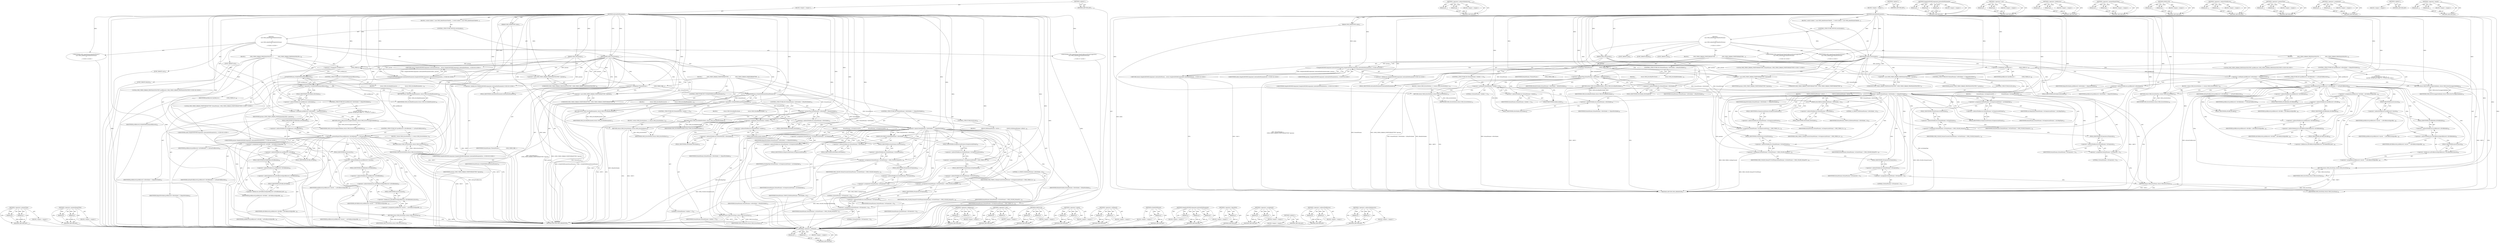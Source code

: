 digraph "&lt;operator&gt;.indirectIndexAccess" {
vulnerable_196 [label=<(METHOD,&lt;operator&gt;.notEquals)>];
vulnerable_197 [label=<(PARAM,p1)>];
vulnerable_198 [label=<(PARAM,p2)>];
vulnerable_199 [label=<(BLOCK,&lt;empty&gt;,&lt;empty&gt;)>];
vulnerable_200 [label=<(METHOD_RETURN,ANY)>];
vulnerable_221 [label=<(METHOD,&lt;operator&gt;.indirectIndexAccess)>];
vulnerable_222 [label=<(PARAM,p1)>];
vulnerable_223 [label=<(PARAM,p2)>];
vulnerable_224 [label=<(BLOCK,&lt;empty&gt;,&lt;empty&gt;)>];
vulnerable_225 [label=<(METHOD_RETURN,ANY)>];
vulnerable_6 [label=<(METHOD,&lt;global&gt;)<SUB>1</SUB>>];
vulnerable_7 [label=<(BLOCK,&lt;empty&gt;,&lt;empty&gt;)<SUB>1</SUB>>];
vulnerable_8 [label=<(METHOD,internalGetParameter)<SUB>1</SUB>>];
vulnerable_9 [label=<(PARAM,OMX_INDEXTYPE index)<SUB>2</SUB>>];
vulnerable_10 [label=<(PARAM,OMX_PTR params)<SUB>2</SUB>>];
vulnerable_11 [label=<(BLOCK,{
 switch (index) {
 case OMX_IndexParamVideoPo...,{
 switch (index) {
 case OMX_IndexParamVideoPo...)<SUB>2</SUB>>];
vulnerable_12 [label=<(CONTROL_STRUCTURE,SWITCH,switch(index))<SUB>3</SUB>>];
vulnerable_13 [label=<(IDENTIFIER,index,switch(index))<SUB>3</SUB>>];
vulnerable_14 [label="<(BLOCK,{
 case OMX_IndexParamVideoPortFormat:
 {

    ...,{
 case OMX_IndexParamVideoPortFormat:
 {

    ...)<SUB>3</SUB>>"];
vulnerable_15 [label=<(JUMP_TARGET,case)<SUB>4</SUB>>];
vulnerable_16 [label="<(IDENTIFIER,OMX_IndexParamVideoPortFormat,{
 case OMX_IndexParamVideoPortFormat:
 {

    ...)<SUB>4</SUB>>"];
vulnerable_17 [label=<(BLOCK,{

             OMX_VIDEO_PARAM_PORTFORMATTYPE ...,{

             OMX_VIDEO_PARAM_PORTFORMATTYPE ...)<SUB>5</SUB>>];
vulnerable_18 [label="<(LOCAL,OMX_VIDEO_PARAM_PORTFORMATTYPE* formatParams: OMX_VIDEO_PARAM_PORTFORMATTYPE*)<SUB>7</SUB>>"];
vulnerable_19 [label=<(&lt;operator&gt;.assignment,*formatParams =
                 (OMX_VIDEO_PAR...)<SUB>7</SUB>>];
vulnerable_20 [label=<(IDENTIFIER,formatParams,*formatParams =
                 (OMX_VIDEO_PAR...)<SUB>7</SUB>>];
vulnerable_21 [label=<(&lt;operator&gt;.cast,(OMX_VIDEO_PARAM_PORTFORMATTYPE *)params)<SUB>8</SUB>>];
vulnerable_22 [label=<(UNKNOWN,OMX_VIDEO_PARAM_PORTFORMATTYPE *,OMX_VIDEO_PARAM_PORTFORMATTYPE *)<SUB>8</SUB>>];
vulnerable_23 [label=<(IDENTIFIER,params,(OMX_VIDEO_PARAM_PORTFORMATTYPE *)params)<SUB>8</SUB>>];
vulnerable_24 [label=<(CONTROL_STRUCTURE,IF,if (formatParams-&gt;nPortIndex &gt; kMaxPortIndex))<SUB>10</SUB>>];
vulnerable_25 [label=<(&lt;operator&gt;.greaterThan,formatParams-&gt;nPortIndex &gt; kMaxPortIndex)<SUB>10</SUB>>];
vulnerable_26 [label=<(&lt;operator&gt;.indirectFieldAccess,formatParams-&gt;nPortIndex)<SUB>10</SUB>>];
vulnerable_27 [label=<(IDENTIFIER,formatParams,formatParams-&gt;nPortIndex &gt; kMaxPortIndex)<SUB>10</SUB>>];
vulnerable_28 [label=<(FIELD_IDENTIFIER,nPortIndex,nPortIndex)<SUB>10</SUB>>];
vulnerable_29 [label=<(IDENTIFIER,kMaxPortIndex,formatParams-&gt;nPortIndex &gt; kMaxPortIndex)<SUB>10</SUB>>];
vulnerable_30 [label=<(BLOCK,{
                 return OMX_ErrorBadPortIndex...,{
                 return OMX_ErrorBadPortIndex...)<SUB>10</SUB>>];
vulnerable_31 [label=<(RETURN,return OMX_ErrorBadPortIndex;,return OMX_ErrorBadPortIndex;)<SUB>11</SUB>>];
vulnerable_32 [label=<(IDENTIFIER,OMX_ErrorBadPortIndex,return OMX_ErrorBadPortIndex;)<SUB>11</SUB>>];
vulnerable_33 [label=<(CONTROL_STRUCTURE,IF,if (formatParams-&gt;nIndex != 0))<SUB>14</SUB>>];
vulnerable_34 [label=<(&lt;operator&gt;.notEquals,formatParams-&gt;nIndex != 0)<SUB>14</SUB>>];
vulnerable_35 [label=<(&lt;operator&gt;.indirectFieldAccess,formatParams-&gt;nIndex)<SUB>14</SUB>>];
vulnerable_36 [label=<(IDENTIFIER,formatParams,formatParams-&gt;nIndex != 0)<SUB>14</SUB>>];
vulnerable_37 [label=<(FIELD_IDENTIFIER,nIndex,nIndex)<SUB>14</SUB>>];
vulnerable_38 [label=<(LITERAL,0,formatParams-&gt;nIndex != 0)<SUB>14</SUB>>];
vulnerable_39 [label=<(BLOCK,{
 return OMX_ErrorNoMore;
 },{
 return OMX_ErrorNoMore;
 })<SUB>14</SUB>>];
vulnerable_40 [label=<(RETURN,return OMX_ErrorNoMore;,return OMX_ErrorNoMore;)<SUB>15</SUB>>];
vulnerable_41 [label=<(IDENTIFIER,OMX_ErrorNoMore,return OMX_ErrorNoMore;)<SUB>15</SUB>>];
vulnerable_42 [label=<(CONTROL_STRUCTURE,IF,if (formatParams-&gt;nPortIndex == kInputPortIndex))<SUB>18</SUB>>];
vulnerable_43 [label=<(&lt;operator&gt;.equals,formatParams-&gt;nPortIndex == kInputPortIndex)<SUB>18</SUB>>];
vulnerable_44 [label=<(&lt;operator&gt;.indirectFieldAccess,formatParams-&gt;nPortIndex)<SUB>18</SUB>>];
vulnerable_45 [label=<(IDENTIFIER,formatParams,formatParams-&gt;nPortIndex == kInputPortIndex)<SUB>18</SUB>>];
vulnerable_46 [label=<(FIELD_IDENTIFIER,nPortIndex,nPortIndex)<SUB>18</SUB>>];
vulnerable_47 [label=<(IDENTIFIER,kInputPortIndex,formatParams-&gt;nPortIndex == kInputPortIndex)<SUB>18</SUB>>];
vulnerable_48 [label=<(BLOCK,{
                formatParams-&gt;eCompressionFor...,{
                formatParams-&gt;eCompressionFor...)<SUB>18</SUB>>];
vulnerable_49 [label=<(&lt;operator&gt;.assignment,formatParams-&gt;eCompressionFormat = mCodingType)<SUB>19</SUB>>];
vulnerable_50 [label=<(&lt;operator&gt;.indirectFieldAccess,formatParams-&gt;eCompressionFormat)<SUB>19</SUB>>];
vulnerable_51 [label=<(IDENTIFIER,formatParams,formatParams-&gt;eCompressionFormat = mCodingType)<SUB>19</SUB>>];
vulnerable_52 [label=<(FIELD_IDENTIFIER,eCompressionFormat,eCompressionFormat)<SUB>19</SUB>>];
vulnerable_53 [label=<(IDENTIFIER,mCodingType,formatParams-&gt;eCompressionFormat = mCodingType)<SUB>19</SUB>>];
vulnerable_54 [label=<(&lt;operator&gt;.assignment,formatParams-&gt;eColorFormat = OMX_COLOR_FormatUn...)<SUB>20</SUB>>];
vulnerable_55 [label=<(&lt;operator&gt;.indirectFieldAccess,formatParams-&gt;eColorFormat)<SUB>20</SUB>>];
vulnerable_56 [label=<(IDENTIFIER,formatParams,formatParams-&gt;eColorFormat = OMX_COLOR_FormatUn...)<SUB>20</SUB>>];
vulnerable_57 [label=<(FIELD_IDENTIFIER,eColorFormat,eColorFormat)<SUB>20</SUB>>];
vulnerable_58 [label=<(IDENTIFIER,OMX_COLOR_FormatUnused,formatParams-&gt;eColorFormat = OMX_COLOR_FormatUn...)<SUB>20</SUB>>];
vulnerable_59 [label=<(&lt;operator&gt;.assignment,formatParams-&gt;xFramerate = 0)<SUB>21</SUB>>];
vulnerable_60 [label=<(&lt;operator&gt;.indirectFieldAccess,formatParams-&gt;xFramerate)<SUB>21</SUB>>];
vulnerable_61 [label=<(IDENTIFIER,formatParams,formatParams-&gt;xFramerate = 0)<SUB>21</SUB>>];
vulnerable_62 [label=<(FIELD_IDENTIFIER,xFramerate,xFramerate)<SUB>21</SUB>>];
vulnerable_63 [label=<(LITERAL,0,formatParams-&gt;xFramerate = 0)<SUB>21</SUB>>];
vulnerable_64 [label=<(CONTROL_STRUCTURE,ELSE,else)<SUB>22</SUB>>];
vulnerable_65 [label=<(BLOCK,{
                CHECK_EQ(formatParams-&gt;nPortI...,{
                CHECK_EQ(formatParams-&gt;nPortI...)<SUB>22</SUB>>];
vulnerable_66 [label=<(CHECK_EQ,CHECK_EQ(formatParams-&gt;nPortIndex, 1u))<SUB>23</SUB>>];
vulnerable_67 [label=<(&lt;operator&gt;.indirectFieldAccess,formatParams-&gt;nPortIndex)<SUB>23</SUB>>];
vulnerable_68 [label=<(IDENTIFIER,formatParams,CHECK_EQ(formatParams-&gt;nPortIndex, 1u))<SUB>23</SUB>>];
vulnerable_69 [label=<(FIELD_IDENTIFIER,nPortIndex,nPortIndex)<SUB>23</SUB>>];
vulnerable_70 [label=<(LITERAL,1u,CHECK_EQ(formatParams-&gt;nPortIndex, 1u))<SUB>23</SUB>>];
vulnerable_71 [label=<(&lt;operator&gt;.assignment,formatParams-&gt;eCompressionFormat = OMX_VIDEO_Co...)<SUB>25</SUB>>];
vulnerable_72 [label=<(&lt;operator&gt;.indirectFieldAccess,formatParams-&gt;eCompressionFormat)<SUB>25</SUB>>];
vulnerable_73 [label=<(IDENTIFIER,formatParams,formatParams-&gt;eCompressionFormat = OMX_VIDEO_Co...)<SUB>25</SUB>>];
vulnerable_74 [label=<(FIELD_IDENTIFIER,eCompressionFormat,eCompressionFormat)<SUB>25</SUB>>];
vulnerable_75 [label=<(IDENTIFIER,OMX_VIDEO_CodingUnused,formatParams-&gt;eCompressionFormat = OMX_VIDEO_Co...)<SUB>25</SUB>>];
vulnerable_76 [label=<(&lt;operator&gt;.assignment,formatParams-&gt;eColorFormat = OMX_COLOR_FormatYU...)<SUB>26</SUB>>];
vulnerable_77 [label=<(&lt;operator&gt;.indirectFieldAccess,formatParams-&gt;eColorFormat)<SUB>26</SUB>>];
vulnerable_78 [label=<(IDENTIFIER,formatParams,formatParams-&gt;eColorFormat = OMX_COLOR_FormatYU...)<SUB>26</SUB>>];
vulnerable_79 [label=<(FIELD_IDENTIFIER,eColorFormat,eColorFormat)<SUB>26</SUB>>];
vulnerable_80 [label=<(IDENTIFIER,OMX_COLOR_FormatYUV420Planar,formatParams-&gt;eColorFormat = OMX_COLOR_FormatYU...)<SUB>26</SUB>>];
vulnerable_81 [label=<(&lt;operator&gt;.assignment,formatParams-&gt;xFramerate = 0)<SUB>27</SUB>>];
vulnerable_82 [label=<(&lt;operator&gt;.indirectFieldAccess,formatParams-&gt;xFramerate)<SUB>27</SUB>>];
vulnerable_83 [label=<(IDENTIFIER,formatParams,formatParams-&gt;xFramerate = 0)<SUB>27</SUB>>];
vulnerable_84 [label=<(FIELD_IDENTIFIER,xFramerate,xFramerate)<SUB>27</SUB>>];
vulnerable_85 [label=<(LITERAL,0,formatParams-&gt;xFramerate = 0)<SUB>27</SUB>>];
vulnerable_86 [label=<(RETURN,return OMX_ErrorNone;,return OMX_ErrorNone;)<SUB>30</SUB>>];
vulnerable_87 [label=<(IDENTIFIER,OMX_ErrorNone,return OMX_ErrorNone;)<SUB>30</SUB>>];
vulnerable_88 [label=<(JUMP_TARGET,case)<SUB>33</SUB>>];
vulnerable_89 [label="<(IDENTIFIER,OMX_IndexParamVideoProfileLevelQuerySupported,{
 case OMX_IndexParamVideoPortFormat:
 {

    ...)<SUB>33</SUB>>"];
vulnerable_90 [label=<(BLOCK,{

             OMX_VIDEO_PARAM_PROFILELEVELTYP...,{

             OMX_VIDEO_PARAM_PROFILELEVELTYP...)<SUB>34</SUB>>];
vulnerable_91 [label="<(LOCAL,OMX_VIDEO_PARAM_PROFILELEVELTYPE* profileLevel: OMX_VIDEO_PARAM_PROFILELEVELTYPE*)<SUB>36</SUB>>"];
vulnerable_92 [label=<(&lt;operator&gt;.assignment,*profileLevel =
                   (OMX_VIDEO_P...)<SUB>36</SUB>>];
vulnerable_93 [label=<(IDENTIFIER,profileLevel,*profileLevel =
                   (OMX_VIDEO_P...)<SUB>36</SUB>>];
vulnerable_94 [label=<(&lt;operator&gt;.cast,(OMX_VIDEO_PARAM_PROFILELEVELTYPE *) params)<SUB>37</SUB>>];
vulnerable_95 [label=<(UNKNOWN,OMX_VIDEO_PARAM_PROFILELEVELTYPE *,OMX_VIDEO_PARAM_PROFILELEVELTYPE *)<SUB>37</SUB>>];
vulnerable_96 [label=<(IDENTIFIER,params,(OMX_VIDEO_PARAM_PROFILELEVELTYPE *) params)<SUB>37</SUB>>];
vulnerable_97 [label=<(CONTROL_STRUCTURE,IF,if (profileLevel-&gt;nPortIndex != kInputPortIndex))<SUB>39</SUB>>];
vulnerable_98 [label=<(&lt;operator&gt;.notEquals,profileLevel-&gt;nPortIndex != kInputPortIndex)<SUB>39</SUB>>];
vulnerable_99 [label=<(&lt;operator&gt;.indirectFieldAccess,profileLevel-&gt;nPortIndex)<SUB>39</SUB>>];
vulnerable_100 [label=<(IDENTIFIER,profileLevel,profileLevel-&gt;nPortIndex != kInputPortIndex)<SUB>39</SUB>>];
vulnerable_101 [label=<(FIELD_IDENTIFIER,nPortIndex,nPortIndex)<SUB>39</SUB>>];
vulnerable_102 [label=<(IDENTIFIER,kInputPortIndex,profileLevel-&gt;nPortIndex != kInputPortIndex)<SUB>39</SUB>>];
vulnerable_103 [label="<(BLOCK,{
                 ALOGE(&quot;Invalid port index: %...,{
                 ALOGE(&quot;Invalid port index: %...)<SUB>39</SUB>>"];
vulnerable_104 [label=<(RETURN,return OMX_ErrorUnsupportedIndex;,return OMX_ErrorUnsupportedIndex;)<SUB>41</SUB>>];
vulnerable_105 [label=<(IDENTIFIER,OMX_ErrorUnsupportedIndex,return OMX_ErrorUnsupportedIndex;)<SUB>41</SUB>>];
vulnerable_106 [label=<(CONTROL_STRUCTURE,IF,if (profileLevel-&gt;nProfileIndex &gt;= mNumProfileLevels))<SUB>44</SUB>>];
vulnerable_107 [label=<(&lt;operator&gt;.greaterEqualsThan,profileLevel-&gt;nProfileIndex &gt;= mNumProfileLevels)<SUB>44</SUB>>];
vulnerable_108 [label=<(&lt;operator&gt;.indirectFieldAccess,profileLevel-&gt;nProfileIndex)<SUB>44</SUB>>];
vulnerable_109 [label=<(IDENTIFIER,profileLevel,profileLevel-&gt;nProfileIndex &gt;= mNumProfileLevels)<SUB>44</SUB>>];
vulnerable_110 [label=<(FIELD_IDENTIFIER,nProfileIndex,nProfileIndex)<SUB>44</SUB>>];
vulnerable_111 [label=<(IDENTIFIER,mNumProfileLevels,profileLevel-&gt;nProfileIndex &gt;= mNumProfileLevels)<SUB>44</SUB>>];
vulnerable_112 [label=<(BLOCK,{
 return OMX_ErrorNoMore;
 },{
 return OMX_ErrorNoMore;
 })<SUB>44</SUB>>];
vulnerable_113 [label=<(RETURN,return OMX_ErrorNoMore;,return OMX_ErrorNoMore;)<SUB>45</SUB>>];
vulnerable_114 [label=<(IDENTIFIER,OMX_ErrorNoMore,return OMX_ErrorNoMore;)<SUB>45</SUB>>];
vulnerable_115 [label=<(&lt;operator&gt;.assignment,profileLevel-&gt;eProfile = mProfileLevels[profile...)<SUB>48</SUB>>];
vulnerable_116 [label=<(&lt;operator&gt;.indirectFieldAccess,profileLevel-&gt;eProfile)<SUB>48</SUB>>];
vulnerable_117 [label=<(IDENTIFIER,profileLevel,profileLevel-&gt;eProfile = mProfileLevels[profile...)<SUB>48</SUB>>];
vulnerable_118 [label=<(FIELD_IDENTIFIER,eProfile,eProfile)<SUB>48</SUB>>];
vulnerable_119 [label=<(&lt;operator&gt;.fieldAccess,mProfileLevels[profileLevel-&gt;nProfileIndex].mPr...)<SUB>48</SUB>>];
vulnerable_120 [label=<(&lt;operator&gt;.indirectIndexAccess,mProfileLevels[profileLevel-&gt;nProfileIndex])<SUB>48</SUB>>];
vulnerable_121 [label=<(IDENTIFIER,mProfileLevels,profileLevel-&gt;eProfile = mProfileLevels[profile...)<SUB>48</SUB>>];
vulnerable_122 [label=<(&lt;operator&gt;.indirectFieldAccess,profileLevel-&gt;nProfileIndex)<SUB>48</SUB>>];
vulnerable_123 [label=<(IDENTIFIER,profileLevel,profileLevel-&gt;eProfile = mProfileLevels[profile...)<SUB>48</SUB>>];
vulnerable_124 [label=<(FIELD_IDENTIFIER,nProfileIndex,nProfileIndex)<SUB>48</SUB>>];
vulnerable_125 [label=<(FIELD_IDENTIFIER,mProfile,mProfile)<SUB>48</SUB>>];
vulnerable_126 [label=<(&lt;operator&gt;.assignment,profileLevel-&gt;eLevel   = mProfileLevels[profile...)<SUB>49</SUB>>];
vulnerable_127 [label=<(&lt;operator&gt;.indirectFieldAccess,profileLevel-&gt;eLevel)<SUB>49</SUB>>];
vulnerable_128 [label=<(IDENTIFIER,profileLevel,profileLevel-&gt;eLevel   = mProfileLevels[profile...)<SUB>49</SUB>>];
vulnerable_129 [label=<(FIELD_IDENTIFIER,eLevel,eLevel)<SUB>49</SUB>>];
vulnerable_130 [label=<(&lt;operator&gt;.fieldAccess,mProfileLevels[profileLevel-&gt;nProfileIndex].mLevel)<SUB>49</SUB>>];
vulnerable_131 [label=<(&lt;operator&gt;.indirectIndexAccess,mProfileLevels[profileLevel-&gt;nProfileIndex])<SUB>49</SUB>>];
vulnerable_132 [label=<(IDENTIFIER,mProfileLevels,profileLevel-&gt;eLevel   = mProfileLevels[profile...)<SUB>49</SUB>>];
vulnerable_133 [label=<(&lt;operator&gt;.indirectFieldAccess,profileLevel-&gt;nProfileIndex)<SUB>49</SUB>>];
vulnerable_134 [label=<(IDENTIFIER,profileLevel,profileLevel-&gt;eLevel   = mProfileLevels[profile...)<SUB>49</SUB>>];
vulnerable_135 [label=<(FIELD_IDENTIFIER,nProfileIndex,nProfileIndex)<SUB>49</SUB>>];
vulnerable_136 [label=<(FIELD_IDENTIFIER,mLevel,mLevel)<SUB>49</SUB>>];
vulnerable_137 [label=<(RETURN,return OMX_ErrorNone;,return OMX_ErrorNone;)<SUB>50</SUB>>];
vulnerable_138 [label=<(IDENTIFIER,OMX_ErrorNone,return OMX_ErrorNone;)<SUB>50</SUB>>];
vulnerable_139 [label=<(JUMP_TARGET,default)<SUB>53</SUB>>];
vulnerable_140 [label="<(RETURN,return SimpleSoftOMXComponent::internalGetParam...,return SimpleSoftOMXComponent::internalGetParam...)<SUB>54</SUB>>"];
vulnerable_141 [label="<(SimpleSoftOMXComponent.internalGetParameter,SimpleSoftOMXComponent::internalGetParameter(in...)<SUB>54</SUB>>"];
vulnerable_142 [label="<(&lt;operator&gt;.fieldAccess,SimpleSoftOMXComponent::internalGetParameter)<SUB>54</SUB>>"];
vulnerable_143 [label="<(IDENTIFIER,SimpleSoftOMXComponent,SimpleSoftOMXComponent::internalGetParameter(in...)<SUB>54</SUB>>"];
vulnerable_144 [label=<(FIELD_IDENTIFIER,internalGetParameter,internalGetParameter)<SUB>54</SUB>>];
vulnerable_145 [label="<(IDENTIFIER,index,SimpleSoftOMXComponent::internalGetParameter(in...)<SUB>54</SUB>>"];
vulnerable_146 [label="<(IDENTIFIER,params,SimpleSoftOMXComponent::internalGetParameter(in...)<SUB>54</SUB>>"];
vulnerable_147 [label=<(METHOD_RETURN,OMX_ERRORTYPE)<SUB>1</SUB>>];
vulnerable_149 [label=<(METHOD_RETURN,ANY)<SUB>1</SUB>>];
vulnerable_226 [label=<(METHOD,SimpleSoftOMXComponent.internalGetParameter)>];
vulnerable_227 [label=<(PARAM,p1)>];
vulnerable_228 [label=<(PARAM,p2)>];
vulnerable_229 [label=<(PARAM,p3)>];
vulnerable_230 [label=<(BLOCK,&lt;empty&gt;,&lt;empty&gt;)>];
vulnerable_231 [label=<(METHOD_RETURN,ANY)>];
vulnerable_181 [label=<(METHOD,&lt;operator&gt;.cast)>];
vulnerable_182 [label=<(PARAM,p1)>];
vulnerable_183 [label=<(PARAM,p2)>];
vulnerable_184 [label=<(BLOCK,&lt;empty&gt;,&lt;empty&gt;)>];
vulnerable_185 [label=<(METHOD_RETURN,ANY)>];
vulnerable_216 [label=<(METHOD,&lt;operator&gt;.fieldAccess)>];
vulnerable_217 [label=<(PARAM,p1)>];
vulnerable_218 [label=<(PARAM,p2)>];
vulnerable_219 [label=<(BLOCK,&lt;empty&gt;,&lt;empty&gt;)>];
vulnerable_220 [label=<(METHOD_RETURN,ANY)>];
vulnerable_211 [label=<(METHOD,&lt;operator&gt;.greaterEqualsThan)>];
vulnerable_212 [label=<(PARAM,p1)>];
vulnerable_213 [label=<(PARAM,p2)>];
vulnerable_214 [label=<(BLOCK,&lt;empty&gt;,&lt;empty&gt;)>];
vulnerable_215 [label=<(METHOD_RETURN,ANY)>];
vulnerable_206 [label=<(METHOD,CHECK_EQ)>];
vulnerable_207 [label=<(PARAM,p1)>];
vulnerable_208 [label=<(PARAM,p2)>];
vulnerable_209 [label=<(BLOCK,&lt;empty&gt;,&lt;empty&gt;)>];
vulnerable_210 [label=<(METHOD_RETURN,ANY)>];
vulnerable_191 [label=<(METHOD,&lt;operator&gt;.indirectFieldAccess)>];
vulnerable_192 [label=<(PARAM,p1)>];
vulnerable_193 [label=<(PARAM,p2)>];
vulnerable_194 [label=<(BLOCK,&lt;empty&gt;,&lt;empty&gt;)>];
vulnerable_195 [label=<(METHOD_RETURN,ANY)>];
vulnerable_186 [label=<(METHOD,&lt;operator&gt;.greaterThan)>];
vulnerable_187 [label=<(PARAM,p1)>];
vulnerable_188 [label=<(PARAM,p2)>];
vulnerable_189 [label=<(BLOCK,&lt;empty&gt;,&lt;empty&gt;)>];
vulnerable_190 [label=<(METHOD_RETURN,ANY)>];
vulnerable_176 [label=<(METHOD,&lt;operator&gt;.assignment)>];
vulnerable_177 [label=<(PARAM,p1)>];
vulnerable_178 [label=<(PARAM,p2)>];
vulnerable_179 [label=<(BLOCK,&lt;empty&gt;,&lt;empty&gt;)>];
vulnerable_180 [label=<(METHOD_RETURN,ANY)>];
vulnerable_170 [label=<(METHOD,&lt;global&gt;)<SUB>1</SUB>>];
vulnerable_171 [label=<(BLOCK,&lt;empty&gt;,&lt;empty&gt;)>];
vulnerable_172 [label=<(METHOD_RETURN,ANY)>];
vulnerable_201 [label=<(METHOD,&lt;operator&gt;.equals)>];
vulnerable_202 [label=<(PARAM,p1)>];
vulnerable_203 [label=<(PARAM,p2)>];
vulnerable_204 [label=<(BLOCK,&lt;empty&gt;,&lt;empty&gt;)>];
vulnerable_205 [label=<(METHOD_RETURN,ANY)>];
fixed_208 [label=<(METHOD,&lt;operator&gt;.greaterThan)>];
fixed_209 [label=<(PARAM,p1)>];
fixed_210 [label=<(PARAM,p2)>];
fixed_211 [label=<(BLOCK,&lt;empty&gt;,&lt;empty&gt;)>];
fixed_212 [label=<(METHOD_RETURN,ANY)>];
fixed_233 [label=<(METHOD,&lt;operator&gt;.greaterEqualsThan)>];
fixed_234 [label=<(PARAM,p1)>];
fixed_235 [label=<(PARAM,p2)>];
fixed_236 [label=<(BLOCK,&lt;empty&gt;,&lt;empty&gt;)>];
fixed_237 [label=<(METHOD_RETURN,ANY)>];
fixed_6 [label=<(METHOD,&lt;global&gt;)<SUB>1</SUB>>];
fixed_7 [label=<(BLOCK,&lt;empty&gt;,&lt;empty&gt;)<SUB>1</SUB>>];
fixed_8 [label=<(METHOD,internalGetParameter)<SUB>1</SUB>>];
fixed_9 [label=<(PARAM,OMX_INDEXTYPE index)<SUB>2</SUB>>];
fixed_10 [label=<(PARAM,OMX_PTR params)<SUB>2</SUB>>];
fixed_11 [label=<(BLOCK,{
 switch (index) {
 case OMX_IndexParamVideoPo...,{
 switch (index) {
 case OMX_IndexParamVideoPo...)<SUB>2</SUB>>];
fixed_12 [label=<(CONTROL_STRUCTURE,SWITCH,switch(index))<SUB>3</SUB>>];
fixed_13 [label=<(IDENTIFIER,index,switch(index))<SUB>3</SUB>>];
fixed_14 [label="<(BLOCK,{
 case OMX_IndexParamVideoPortFormat:
 {

    ...,{
 case OMX_IndexParamVideoPortFormat:
 {

    ...)<SUB>3</SUB>>"];
fixed_15 [label=<(JUMP_TARGET,case)<SUB>4</SUB>>];
fixed_16 [label="<(IDENTIFIER,OMX_IndexParamVideoPortFormat,{
 case OMX_IndexParamVideoPortFormat:
 {

    ...)<SUB>4</SUB>>"];
fixed_17 [label=<(BLOCK,{

             OMX_VIDEO_PARAM_PORTFORMATTYPE ...,{

             OMX_VIDEO_PARAM_PORTFORMATTYPE ...)<SUB>5</SUB>>];
fixed_18 [label="<(LOCAL,OMX_VIDEO_PARAM_PORTFORMATTYPE* formatParams: OMX_VIDEO_PARAM_PORTFORMATTYPE*)<SUB>7</SUB>>"];
fixed_19 [label=<(&lt;operator&gt;.assignment,*formatParams =
                 (OMX_VIDEO_PAR...)<SUB>7</SUB>>];
fixed_20 [label=<(IDENTIFIER,formatParams,*formatParams =
                 (OMX_VIDEO_PAR...)<SUB>7</SUB>>];
fixed_21 [label=<(&lt;operator&gt;.cast,(OMX_VIDEO_PARAM_PORTFORMATTYPE *)params)<SUB>8</SUB>>];
fixed_22 [label=<(UNKNOWN,OMX_VIDEO_PARAM_PORTFORMATTYPE *,OMX_VIDEO_PARAM_PORTFORMATTYPE *)<SUB>8</SUB>>];
fixed_23 [label=<(IDENTIFIER,params,(OMX_VIDEO_PARAM_PORTFORMATTYPE *)params)<SUB>8</SUB>>];
fixed_24 [label=<(CONTROL_STRUCTURE,IF,if (!isValidOMXParam(formatParams)))<SUB>10</SUB>>];
fixed_25 [label=<(&lt;operator&gt;.logicalNot,!isValidOMXParam(formatParams))<SUB>10</SUB>>];
fixed_26 [label=<(isValidOMXParam,isValidOMXParam(formatParams))<SUB>10</SUB>>];
fixed_27 [label=<(IDENTIFIER,formatParams,isValidOMXParam(formatParams))<SUB>10</SUB>>];
fixed_28 [label=<(BLOCK,{
                return OMX_ErrorBadParameter;...,{
                return OMX_ErrorBadParameter;...)<SUB>10</SUB>>];
fixed_29 [label=<(RETURN,return OMX_ErrorBadParameter;,return OMX_ErrorBadParameter;)<SUB>11</SUB>>];
fixed_30 [label=<(IDENTIFIER,OMX_ErrorBadParameter,return OMX_ErrorBadParameter;)<SUB>11</SUB>>];
fixed_31 [label=<(CONTROL_STRUCTURE,IF,if (formatParams-&gt;nPortIndex &gt; kMaxPortIndex))<SUB>14</SUB>>];
fixed_32 [label=<(&lt;operator&gt;.greaterThan,formatParams-&gt;nPortIndex &gt; kMaxPortIndex)<SUB>14</SUB>>];
fixed_33 [label=<(&lt;operator&gt;.indirectFieldAccess,formatParams-&gt;nPortIndex)<SUB>14</SUB>>];
fixed_34 [label=<(IDENTIFIER,formatParams,formatParams-&gt;nPortIndex &gt; kMaxPortIndex)<SUB>14</SUB>>];
fixed_35 [label=<(FIELD_IDENTIFIER,nPortIndex,nPortIndex)<SUB>14</SUB>>];
fixed_36 [label=<(IDENTIFIER,kMaxPortIndex,formatParams-&gt;nPortIndex &gt; kMaxPortIndex)<SUB>14</SUB>>];
fixed_37 [label=<(BLOCK,{
                 return OMX_ErrorBadPortIndex...,{
                 return OMX_ErrorBadPortIndex...)<SUB>14</SUB>>];
fixed_38 [label=<(RETURN,return OMX_ErrorBadPortIndex;,return OMX_ErrorBadPortIndex;)<SUB>15</SUB>>];
fixed_39 [label=<(IDENTIFIER,OMX_ErrorBadPortIndex,return OMX_ErrorBadPortIndex;)<SUB>15</SUB>>];
fixed_40 [label=<(CONTROL_STRUCTURE,IF,if (formatParams-&gt;nIndex != 0))<SUB>18</SUB>>];
fixed_41 [label=<(&lt;operator&gt;.notEquals,formatParams-&gt;nIndex != 0)<SUB>18</SUB>>];
fixed_42 [label=<(&lt;operator&gt;.indirectFieldAccess,formatParams-&gt;nIndex)<SUB>18</SUB>>];
fixed_43 [label=<(IDENTIFIER,formatParams,formatParams-&gt;nIndex != 0)<SUB>18</SUB>>];
fixed_44 [label=<(FIELD_IDENTIFIER,nIndex,nIndex)<SUB>18</SUB>>];
fixed_45 [label=<(LITERAL,0,formatParams-&gt;nIndex != 0)<SUB>18</SUB>>];
fixed_46 [label=<(BLOCK,{
 return OMX_ErrorNoMore;
 },{
 return OMX_ErrorNoMore;
 })<SUB>18</SUB>>];
fixed_47 [label=<(RETURN,return OMX_ErrorNoMore;,return OMX_ErrorNoMore;)<SUB>19</SUB>>];
fixed_48 [label=<(IDENTIFIER,OMX_ErrorNoMore,return OMX_ErrorNoMore;)<SUB>19</SUB>>];
fixed_49 [label=<(CONTROL_STRUCTURE,IF,if (formatParams-&gt;nPortIndex == kInputPortIndex))<SUB>22</SUB>>];
fixed_50 [label=<(&lt;operator&gt;.equals,formatParams-&gt;nPortIndex == kInputPortIndex)<SUB>22</SUB>>];
fixed_51 [label=<(&lt;operator&gt;.indirectFieldAccess,formatParams-&gt;nPortIndex)<SUB>22</SUB>>];
fixed_52 [label=<(IDENTIFIER,formatParams,formatParams-&gt;nPortIndex == kInputPortIndex)<SUB>22</SUB>>];
fixed_53 [label=<(FIELD_IDENTIFIER,nPortIndex,nPortIndex)<SUB>22</SUB>>];
fixed_54 [label=<(IDENTIFIER,kInputPortIndex,formatParams-&gt;nPortIndex == kInputPortIndex)<SUB>22</SUB>>];
fixed_55 [label=<(BLOCK,{
                formatParams-&gt;eCompressionFor...,{
                formatParams-&gt;eCompressionFor...)<SUB>22</SUB>>];
fixed_56 [label=<(&lt;operator&gt;.assignment,formatParams-&gt;eCompressionFormat = mCodingType)<SUB>23</SUB>>];
fixed_57 [label=<(&lt;operator&gt;.indirectFieldAccess,formatParams-&gt;eCompressionFormat)<SUB>23</SUB>>];
fixed_58 [label=<(IDENTIFIER,formatParams,formatParams-&gt;eCompressionFormat = mCodingType)<SUB>23</SUB>>];
fixed_59 [label=<(FIELD_IDENTIFIER,eCompressionFormat,eCompressionFormat)<SUB>23</SUB>>];
fixed_60 [label=<(IDENTIFIER,mCodingType,formatParams-&gt;eCompressionFormat = mCodingType)<SUB>23</SUB>>];
fixed_61 [label=<(&lt;operator&gt;.assignment,formatParams-&gt;eColorFormat = OMX_COLOR_FormatUn...)<SUB>24</SUB>>];
fixed_62 [label=<(&lt;operator&gt;.indirectFieldAccess,formatParams-&gt;eColorFormat)<SUB>24</SUB>>];
fixed_63 [label=<(IDENTIFIER,formatParams,formatParams-&gt;eColorFormat = OMX_COLOR_FormatUn...)<SUB>24</SUB>>];
fixed_64 [label=<(FIELD_IDENTIFIER,eColorFormat,eColorFormat)<SUB>24</SUB>>];
fixed_65 [label=<(IDENTIFIER,OMX_COLOR_FormatUnused,formatParams-&gt;eColorFormat = OMX_COLOR_FormatUn...)<SUB>24</SUB>>];
fixed_66 [label=<(&lt;operator&gt;.assignment,formatParams-&gt;xFramerate = 0)<SUB>25</SUB>>];
fixed_67 [label=<(&lt;operator&gt;.indirectFieldAccess,formatParams-&gt;xFramerate)<SUB>25</SUB>>];
fixed_68 [label=<(IDENTIFIER,formatParams,formatParams-&gt;xFramerate = 0)<SUB>25</SUB>>];
fixed_69 [label=<(FIELD_IDENTIFIER,xFramerate,xFramerate)<SUB>25</SUB>>];
fixed_70 [label=<(LITERAL,0,formatParams-&gt;xFramerate = 0)<SUB>25</SUB>>];
fixed_71 [label=<(CONTROL_STRUCTURE,ELSE,else)<SUB>26</SUB>>];
fixed_72 [label=<(BLOCK,{
                CHECK_EQ(formatParams-&gt;nPortI...,{
                CHECK_EQ(formatParams-&gt;nPortI...)<SUB>26</SUB>>];
fixed_73 [label=<(CHECK_EQ,CHECK_EQ(formatParams-&gt;nPortIndex, 1u))<SUB>27</SUB>>];
fixed_74 [label=<(&lt;operator&gt;.indirectFieldAccess,formatParams-&gt;nPortIndex)<SUB>27</SUB>>];
fixed_75 [label=<(IDENTIFIER,formatParams,CHECK_EQ(formatParams-&gt;nPortIndex, 1u))<SUB>27</SUB>>];
fixed_76 [label=<(FIELD_IDENTIFIER,nPortIndex,nPortIndex)<SUB>27</SUB>>];
fixed_77 [label=<(LITERAL,1u,CHECK_EQ(formatParams-&gt;nPortIndex, 1u))<SUB>27</SUB>>];
fixed_78 [label=<(&lt;operator&gt;.assignment,formatParams-&gt;eCompressionFormat = OMX_VIDEO_Co...)<SUB>29</SUB>>];
fixed_79 [label=<(&lt;operator&gt;.indirectFieldAccess,formatParams-&gt;eCompressionFormat)<SUB>29</SUB>>];
fixed_80 [label=<(IDENTIFIER,formatParams,formatParams-&gt;eCompressionFormat = OMX_VIDEO_Co...)<SUB>29</SUB>>];
fixed_81 [label=<(FIELD_IDENTIFIER,eCompressionFormat,eCompressionFormat)<SUB>29</SUB>>];
fixed_82 [label=<(IDENTIFIER,OMX_VIDEO_CodingUnused,formatParams-&gt;eCompressionFormat = OMX_VIDEO_Co...)<SUB>29</SUB>>];
fixed_83 [label=<(&lt;operator&gt;.assignment,formatParams-&gt;eColorFormat = OMX_COLOR_FormatYU...)<SUB>30</SUB>>];
fixed_84 [label=<(&lt;operator&gt;.indirectFieldAccess,formatParams-&gt;eColorFormat)<SUB>30</SUB>>];
fixed_85 [label=<(IDENTIFIER,formatParams,formatParams-&gt;eColorFormat = OMX_COLOR_FormatYU...)<SUB>30</SUB>>];
fixed_86 [label=<(FIELD_IDENTIFIER,eColorFormat,eColorFormat)<SUB>30</SUB>>];
fixed_87 [label=<(IDENTIFIER,OMX_COLOR_FormatYUV420Planar,formatParams-&gt;eColorFormat = OMX_COLOR_FormatYU...)<SUB>30</SUB>>];
fixed_88 [label=<(&lt;operator&gt;.assignment,formatParams-&gt;xFramerate = 0)<SUB>31</SUB>>];
fixed_89 [label=<(&lt;operator&gt;.indirectFieldAccess,formatParams-&gt;xFramerate)<SUB>31</SUB>>];
fixed_90 [label=<(IDENTIFIER,formatParams,formatParams-&gt;xFramerate = 0)<SUB>31</SUB>>];
fixed_91 [label=<(FIELD_IDENTIFIER,xFramerate,xFramerate)<SUB>31</SUB>>];
fixed_92 [label=<(LITERAL,0,formatParams-&gt;xFramerate = 0)<SUB>31</SUB>>];
fixed_93 [label=<(RETURN,return OMX_ErrorNone;,return OMX_ErrorNone;)<SUB>34</SUB>>];
fixed_94 [label=<(IDENTIFIER,OMX_ErrorNone,return OMX_ErrorNone;)<SUB>34</SUB>>];
fixed_95 [label=<(JUMP_TARGET,case)<SUB>37</SUB>>];
fixed_96 [label="<(IDENTIFIER,OMX_IndexParamVideoProfileLevelQuerySupported,{
 case OMX_IndexParamVideoPortFormat:
 {

    ...)<SUB>37</SUB>>"];
fixed_97 [label=<(BLOCK,{

             OMX_VIDEO_PARAM_PROFILELEVELTYP...,{

             OMX_VIDEO_PARAM_PROFILELEVELTYP...)<SUB>38</SUB>>];
fixed_98 [label="<(LOCAL,OMX_VIDEO_PARAM_PROFILELEVELTYPE* profileLevel: OMX_VIDEO_PARAM_PROFILELEVELTYPE*)<SUB>40</SUB>>"];
fixed_99 [label=<(&lt;operator&gt;.assignment,*profileLevel =
                   (OMX_VIDEO_P...)<SUB>40</SUB>>];
fixed_100 [label=<(IDENTIFIER,profileLevel,*profileLevel =
                   (OMX_VIDEO_P...)<SUB>40</SUB>>];
fixed_101 [label=<(&lt;operator&gt;.cast,(OMX_VIDEO_PARAM_PROFILELEVELTYPE *) params)<SUB>41</SUB>>];
fixed_102 [label=<(UNKNOWN,OMX_VIDEO_PARAM_PROFILELEVELTYPE *,OMX_VIDEO_PARAM_PROFILELEVELTYPE *)<SUB>41</SUB>>];
fixed_103 [label=<(IDENTIFIER,params,(OMX_VIDEO_PARAM_PROFILELEVELTYPE *) params)<SUB>41</SUB>>];
fixed_104 [label=<(CONTROL_STRUCTURE,IF,if (!isValidOMXParam(profileLevel)))<SUB>43</SUB>>];
fixed_105 [label=<(&lt;operator&gt;.logicalNot,!isValidOMXParam(profileLevel))<SUB>43</SUB>>];
fixed_106 [label=<(isValidOMXParam,isValidOMXParam(profileLevel))<SUB>43</SUB>>];
fixed_107 [label=<(IDENTIFIER,profileLevel,isValidOMXParam(profileLevel))<SUB>43</SUB>>];
fixed_108 [label=<(BLOCK,{
                return OMX_ErrorBadParameter;...,{
                return OMX_ErrorBadParameter;...)<SUB>43</SUB>>];
fixed_109 [label=<(RETURN,return OMX_ErrorBadParameter;,return OMX_ErrorBadParameter;)<SUB>44</SUB>>];
fixed_110 [label=<(IDENTIFIER,OMX_ErrorBadParameter,return OMX_ErrorBadParameter;)<SUB>44</SUB>>];
fixed_111 [label=<(CONTROL_STRUCTURE,IF,if (profileLevel-&gt;nPortIndex != kInputPortIndex))<SUB>47</SUB>>];
fixed_112 [label=<(&lt;operator&gt;.notEquals,profileLevel-&gt;nPortIndex != kInputPortIndex)<SUB>47</SUB>>];
fixed_113 [label=<(&lt;operator&gt;.indirectFieldAccess,profileLevel-&gt;nPortIndex)<SUB>47</SUB>>];
fixed_114 [label=<(IDENTIFIER,profileLevel,profileLevel-&gt;nPortIndex != kInputPortIndex)<SUB>47</SUB>>];
fixed_115 [label=<(FIELD_IDENTIFIER,nPortIndex,nPortIndex)<SUB>47</SUB>>];
fixed_116 [label=<(IDENTIFIER,kInputPortIndex,profileLevel-&gt;nPortIndex != kInputPortIndex)<SUB>47</SUB>>];
fixed_117 [label="<(BLOCK,{
                 ALOGE(&quot;Invalid port index: %...,{
                 ALOGE(&quot;Invalid port index: %...)<SUB>47</SUB>>"];
fixed_118 [label=<(RETURN,return OMX_ErrorUnsupportedIndex;,return OMX_ErrorUnsupportedIndex;)<SUB>49</SUB>>];
fixed_119 [label=<(IDENTIFIER,OMX_ErrorUnsupportedIndex,return OMX_ErrorUnsupportedIndex;)<SUB>49</SUB>>];
fixed_120 [label=<(CONTROL_STRUCTURE,IF,if (profileLevel-&gt;nProfileIndex &gt;= mNumProfileLevels))<SUB>52</SUB>>];
fixed_121 [label=<(&lt;operator&gt;.greaterEqualsThan,profileLevel-&gt;nProfileIndex &gt;= mNumProfileLevels)<SUB>52</SUB>>];
fixed_122 [label=<(&lt;operator&gt;.indirectFieldAccess,profileLevel-&gt;nProfileIndex)<SUB>52</SUB>>];
fixed_123 [label=<(IDENTIFIER,profileLevel,profileLevel-&gt;nProfileIndex &gt;= mNumProfileLevels)<SUB>52</SUB>>];
fixed_124 [label=<(FIELD_IDENTIFIER,nProfileIndex,nProfileIndex)<SUB>52</SUB>>];
fixed_125 [label=<(IDENTIFIER,mNumProfileLevels,profileLevel-&gt;nProfileIndex &gt;= mNumProfileLevels)<SUB>52</SUB>>];
fixed_126 [label=<(BLOCK,{
 return OMX_ErrorNoMore;
 },{
 return OMX_ErrorNoMore;
 })<SUB>52</SUB>>];
fixed_127 [label=<(RETURN,return OMX_ErrorNoMore;,return OMX_ErrorNoMore;)<SUB>53</SUB>>];
fixed_128 [label=<(IDENTIFIER,OMX_ErrorNoMore,return OMX_ErrorNoMore;)<SUB>53</SUB>>];
fixed_129 [label=<(&lt;operator&gt;.assignment,profileLevel-&gt;eProfile = mProfileLevels[profile...)<SUB>56</SUB>>];
fixed_130 [label=<(&lt;operator&gt;.indirectFieldAccess,profileLevel-&gt;eProfile)<SUB>56</SUB>>];
fixed_131 [label=<(IDENTIFIER,profileLevel,profileLevel-&gt;eProfile = mProfileLevels[profile...)<SUB>56</SUB>>];
fixed_132 [label=<(FIELD_IDENTIFIER,eProfile,eProfile)<SUB>56</SUB>>];
fixed_133 [label=<(&lt;operator&gt;.fieldAccess,mProfileLevels[profileLevel-&gt;nProfileIndex].mPr...)<SUB>56</SUB>>];
fixed_134 [label=<(&lt;operator&gt;.indirectIndexAccess,mProfileLevels[profileLevel-&gt;nProfileIndex])<SUB>56</SUB>>];
fixed_135 [label=<(IDENTIFIER,mProfileLevels,profileLevel-&gt;eProfile = mProfileLevels[profile...)<SUB>56</SUB>>];
fixed_136 [label=<(&lt;operator&gt;.indirectFieldAccess,profileLevel-&gt;nProfileIndex)<SUB>56</SUB>>];
fixed_137 [label=<(IDENTIFIER,profileLevel,profileLevel-&gt;eProfile = mProfileLevels[profile...)<SUB>56</SUB>>];
fixed_138 [label=<(FIELD_IDENTIFIER,nProfileIndex,nProfileIndex)<SUB>56</SUB>>];
fixed_139 [label=<(FIELD_IDENTIFIER,mProfile,mProfile)<SUB>56</SUB>>];
fixed_140 [label=<(&lt;operator&gt;.assignment,profileLevel-&gt;eLevel   = mProfileLevels[profile...)<SUB>57</SUB>>];
fixed_141 [label=<(&lt;operator&gt;.indirectFieldAccess,profileLevel-&gt;eLevel)<SUB>57</SUB>>];
fixed_142 [label=<(IDENTIFIER,profileLevel,profileLevel-&gt;eLevel   = mProfileLevels[profile...)<SUB>57</SUB>>];
fixed_143 [label=<(FIELD_IDENTIFIER,eLevel,eLevel)<SUB>57</SUB>>];
fixed_144 [label=<(&lt;operator&gt;.fieldAccess,mProfileLevels[profileLevel-&gt;nProfileIndex].mLevel)<SUB>57</SUB>>];
fixed_145 [label=<(&lt;operator&gt;.indirectIndexAccess,mProfileLevels[profileLevel-&gt;nProfileIndex])<SUB>57</SUB>>];
fixed_146 [label=<(IDENTIFIER,mProfileLevels,profileLevel-&gt;eLevel   = mProfileLevels[profile...)<SUB>57</SUB>>];
fixed_147 [label=<(&lt;operator&gt;.indirectFieldAccess,profileLevel-&gt;nProfileIndex)<SUB>57</SUB>>];
fixed_148 [label=<(IDENTIFIER,profileLevel,profileLevel-&gt;eLevel   = mProfileLevels[profile...)<SUB>57</SUB>>];
fixed_149 [label=<(FIELD_IDENTIFIER,nProfileIndex,nProfileIndex)<SUB>57</SUB>>];
fixed_150 [label=<(FIELD_IDENTIFIER,mLevel,mLevel)<SUB>57</SUB>>];
fixed_151 [label=<(RETURN,return OMX_ErrorNone;,return OMX_ErrorNone;)<SUB>58</SUB>>];
fixed_152 [label=<(IDENTIFIER,OMX_ErrorNone,return OMX_ErrorNone;)<SUB>58</SUB>>];
fixed_153 [label=<(JUMP_TARGET,default)<SUB>61</SUB>>];
fixed_154 [label="<(RETURN,return SimpleSoftOMXComponent::internalGetParam...,return SimpleSoftOMXComponent::internalGetParam...)<SUB>62</SUB>>"];
fixed_155 [label="<(SimpleSoftOMXComponent.internalGetParameter,SimpleSoftOMXComponent::internalGetParameter(in...)<SUB>62</SUB>>"];
fixed_156 [label="<(&lt;operator&gt;.fieldAccess,SimpleSoftOMXComponent::internalGetParameter)<SUB>62</SUB>>"];
fixed_157 [label="<(IDENTIFIER,SimpleSoftOMXComponent,SimpleSoftOMXComponent::internalGetParameter(in...)<SUB>62</SUB>>"];
fixed_158 [label=<(FIELD_IDENTIFIER,internalGetParameter,internalGetParameter)<SUB>62</SUB>>];
fixed_159 [label="<(IDENTIFIER,index,SimpleSoftOMXComponent::internalGetParameter(in...)<SUB>62</SUB>>"];
fixed_160 [label="<(IDENTIFIER,params,SimpleSoftOMXComponent::internalGetParameter(in...)<SUB>62</SUB>>"];
fixed_161 [label=<(METHOD_RETURN,OMX_ERRORTYPE)<SUB>1</SUB>>];
fixed_163 [label=<(METHOD_RETURN,ANY)<SUB>1</SUB>>];
fixed_238 [label=<(METHOD,&lt;operator&gt;.fieldAccess)>];
fixed_239 [label=<(PARAM,p1)>];
fixed_240 [label=<(PARAM,p2)>];
fixed_241 [label=<(BLOCK,&lt;empty&gt;,&lt;empty&gt;)>];
fixed_242 [label=<(METHOD_RETURN,ANY)>];
fixed_195 [label=<(METHOD,&lt;operator&gt;.cast)>];
fixed_196 [label=<(PARAM,p1)>];
fixed_197 [label=<(PARAM,p2)>];
fixed_198 [label=<(BLOCK,&lt;empty&gt;,&lt;empty&gt;)>];
fixed_199 [label=<(METHOD_RETURN,ANY)>];
fixed_228 [label=<(METHOD,CHECK_EQ)>];
fixed_229 [label=<(PARAM,p1)>];
fixed_230 [label=<(PARAM,p2)>];
fixed_231 [label=<(BLOCK,&lt;empty&gt;,&lt;empty&gt;)>];
fixed_232 [label=<(METHOD_RETURN,ANY)>];
fixed_223 [label=<(METHOD,&lt;operator&gt;.equals)>];
fixed_224 [label=<(PARAM,p1)>];
fixed_225 [label=<(PARAM,p2)>];
fixed_226 [label=<(BLOCK,&lt;empty&gt;,&lt;empty&gt;)>];
fixed_227 [label=<(METHOD_RETURN,ANY)>];
fixed_218 [label=<(METHOD,&lt;operator&gt;.notEquals)>];
fixed_219 [label=<(PARAM,p1)>];
fixed_220 [label=<(PARAM,p2)>];
fixed_221 [label=<(BLOCK,&lt;empty&gt;,&lt;empty&gt;)>];
fixed_222 [label=<(METHOD_RETURN,ANY)>];
fixed_204 [label=<(METHOD,isValidOMXParam)>];
fixed_205 [label=<(PARAM,p1)>];
fixed_206 [label=<(BLOCK,&lt;empty&gt;,&lt;empty&gt;)>];
fixed_207 [label=<(METHOD_RETURN,ANY)>];
fixed_248 [label=<(METHOD,SimpleSoftOMXComponent.internalGetParameter)>];
fixed_249 [label=<(PARAM,p1)>];
fixed_250 [label=<(PARAM,p2)>];
fixed_251 [label=<(PARAM,p3)>];
fixed_252 [label=<(BLOCK,&lt;empty&gt;,&lt;empty&gt;)>];
fixed_253 [label=<(METHOD_RETURN,ANY)>];
fixed_200 [label=<(METHOD,&lt;operator&gt;.logicalNot)>];
fixed_201 [label=<(PARAM,p1)>];
fixed_202 [label=<(BLOCK,&lt;empty&gt;,&lt;empty&gt;)>];
fixed_203 [label=<(METHOD_RETURN,ANY)>];
fixed_190 [label=<(METHOD,&lt;operator&gt;.assignment)>];
fixed_191 [label=<(PARAM,p1)>];
fixed_192 [label=<(PARAM,p2)>];
fixed_193 [label=<(BLOCK,&lt;empty&gt;,&lt;empty&gt;)>];
fixed_194 [label=<(METHOD_RETURN,ANY)>];
fixed_184 [label=<(METHOD,&lt;global&gt;)<SUB>1</SUB>>];
fixed_185 [label=<(BLOCK,&lt;empty&gt;,&lt;empty&gt;)>];
fixed_186 [label=<(METHOD_RETURN,ANY)>];
fixed_213 [label=<(METHOD,&lt;operator&gt;.indirectFieldAccess)>];
fixed_214 [label=<(PARAM,p1)>];
fixed_215 [label=<(PARAM,p2)>];
fixed_216 [label=<(BLOCK,&lt;empty&gt;,&lt;empty&gt;)>];
fixed_217 [label=<(METHOD_RETURN,ANY)>];
fixed_243 [label=<(METHOD,&lt;operator&gt;.indirectIndexAccess)>];
fixed_244 [label=<(PARAM,p1)>];
fixed_245 [label=<(PARAM,p2)>];
fixed_246 [label=<(BLOCK,&lt;empty&gt;,&lt;empty&gt;)>];
fixed_247 [label=<(METHOD_RETURN,ANY)>];
vulnerable_196 -> vulnerable_197  [key=0, label="AST: "];
vulnerable_196 -> vulnerable_197  [key=1, label="DDG: "];
vulnerable_196 -> vulnerable_199  [key=0, label="AST: "];
vulnerable_196 -> vulnerable_198  [key=0, label="AST: "];
vulnerable_196 -> vulnerable_198  [key=1, label="DDG: "];
vulnerable_196 -> vulnerable_200  [key=0, label="AST: "];
vulnerable_196 -> vulnerable_200  [key=1, label="CFG: "];
vulnerable_197 -> vulnerable_200  [key=0, label="DDG: p1"];
vulnerable_198 -> vulnerable_200  [key=0, label="DDG: p2"];
vulnerable_221 -> vulnerable_222  [key=0, label="AST: "];
vulnerable_221 -> vulnerable_222  [key=1, label="DDG: "];
vulnerable_221 -> vulnerable_224  [key=0, label="AST: "];
vulnerable_221 -> vulnerable_223  [key=0, label="AST: "];
vulnerable_221 -> vulnerable_223  [key=1, label="DDG: "];
vulnerable_221 -> vulnerable_225  [key=0, label="AST: "];
vulnerable_221 -> vulnerable_225  [key=1, label="CFG: "];
vulnerable_222 -> vulnerable_225  [key=0, label="DDG: p1"];
vulnerable_223 -> vulnerable_225  [key=0, label="DDG: p2"];
vulnerable_6 -> vulnerable_7  [key=0, label="AST: "];
vulnerable_6 -> vulnerable_149  [key=0, label="AST: "];
vulnerable_6 -> vulnerable_149  [key=1, label="CFG: "];
vulnerable_7 -> vulnerable_8  [key=0, label="AST: "];
vulnerable_8 -> vulnerable_9  [key=0, label="AST: "];
vulnerable_8 -> vulnerable_9  [key=1, label="DDG: "];
vulnerable_8 -> vulnerable_10  [key=0, label="AST: "];
vulnerable_8 -> vulnerable_10  [key=1, label="DDG: "];
vulnerable_8 -> vulnerable_11  [key=0, label="AST: "];
vulnerable_8 -> vulnerable_147  [key=0, label="AST: "];
vulnerable_8 -> vulnerable_13  [key=0, label="CFG: "];
vulnerable_8 -> vulnerable_13  [key=1, label="DDG: "];
vulnerable_8 -> vulnerable_16  [key=0, label="DDG: "];
vulnerable_8 -> vulnerable_89  [key=0, label="DDG: "];
vulnerable_8 -> vulnerable_19  [key=0, label="DDG: "];
vulnerable_8 -> vulnerable_86  [key=0, label="DDG: "];
vulnerable_8 -> vulnerable_92  [key=0, label="DDG: "];
vulnerable_8 -> vulnerable_137  [key=0, label="DDG: "];
vulnerable_8 -> vulnerable_87  [key=0, label="DDG: "];
vulnerable_8 -> vulnerable_138  [key=0, label="DDG: "];
vulnerable_8 -> vulnerable_141  [key=0, label="DDG: "];
vulnerable_8 -> vulnerable_21  [key=0, label="DDG: "];
vulnerable_8 -> vulnerable_25  [key=0, label="DDG: "];
vulnerable_8 -> vulnerable_31  [key=0, label="DDG: "];
vulnerable_8 -> vulnerable_34  [key=0, label="DDG: "];
vulnerable_8 -> vulnerable_40  [key=0, label="DDG: "];
vulnerable_8 -> vulnerable_43  [key=0, label="DDG: "];
vulnerable_8 -> vulnerable_49  [key=0, label="DDG: "];
vulnerable_8 -> vulnerable_54  [key=0, label="DDG: "];
vulnerable_8 -> vulnerable_59  [key=0, label="DDG: "];
vulnerable_8 -> vulnerable_94  [key=0, label="DDG: "];
vulnerable_8 -> vulnerable_98  [key=0, label="DDG: "];
vulnerable_8 -> vulnerable_104  [key=0, label="DDG: "];
vulnerable_8 -> vulnerable_107  [key=0, label="DDG: "];
vulnerable_8 -> vulnerable_113  [key=0, label="DDG: "];
vulnerable_8 -> vulnerable_32  [key=0, label="DDG: "];
vulnerable_8 -> vulnerable_41  [key=0, label="DDG: "];
vulnerable_8 -> vulnerable_71  [key=0, label="DDG: "];
vulnerable_8 -> vulnerable_76  [key=0, label="DDG: "];
vulnerable_8 -> vulnerable_81  [key=0, label="DDG: "];
vulnerable_8 -> vulnerable_105  [key=0, label="DDG: "];
vulnerable_8 -> vulnerable_114  [key=0, label="DDG: "];
vulnerable_8 -> vulnerable_66  [key=0, label="DDG: "];
vulnerable_9 -> vulnerable_147  [key=0, label="DDG: index"];
vulnerable_9 -> vulnerable_141  [key=0, label="DDG: index"];
vulnerable_10 -> vulnerable_19  [key=0, label="DDG: params"];
vulnerable_10 -> vulnerable_92  [key=0, label="DDG: params"];
vulnerable_10 -> vulnerable_141  [key=0, label="DDG: params"];
vulnerable_10 -> vulnerable_21  [key=0, label="DDG: params"];
vulnerable_10 -> vulnerable_94  [key=0, label="DDG: params"];
vulnerable_11 -> vulnerable_12  [key=0, label="AST: "];
vulnerable_12 -> vulnerable_13  [key=0, label="AST: "];
vulnerable_12 -> vulnerable_14  [key=0, label="AST: "];
vulnerable_13 -> vulnerable_22  [key=0, label="CFG: "];
vulnerable_13 -> vulnerable_22  [key=1, label="CDG: "];
vulnerable_13 -> vulnerable_95  [key=0, label="CFG: "];
vulnerable_13 -> vulnerable_95  [key=1, label="CDG: "];
vulnerable_13 -> vulnerable_144  [key=0, label="CFG: "];
vulnerable_13 -> vulnerable_144  [key=1, label="CDG: "];
vulnerable_13 -> vulnerable_94  [key=0, label="CDG: "];
vulnerable_13 -> vulnerable_21  [key=0, label="CDG: "];
vulnerable_13 -> vulnerable_26  [key=0, label="CDG: "];
vulnerable_13 -> vulnerable_19  [key=0, label="CDG: "];
vulnerable_13 -> vulnerable_98  [key=0, label="CDG: "];
vulnerable_13 -> vulnerable_25  [key=0, label="CDG: "];
vulnerable_13 -> vulnerable_92  [key=0, label="CDG: "];
vulnerable_13 -> vulnerable_101  [key=0, label="CDG: "];
vulnerable_13 -> vulnerable_141  [key=0, label="CDG: "];
vulnerable_13 -> vulnerable_28  [key=0, label="CDG: "];
vulnerable_13 -> vulnerable_99  [key=0, label="CDG: "];
vulnerable_13 -> vulnerable_142  [key=0, label="CDG: "];
vulnerable_13 -> vulnerable_140  [key=0, label="CDG: "];
vulnerable_14 -> vulnerable_15  [key=0, label="AST: "];
vulnerable_14 -> vulnerable_16  [key=0, label="AST: "];
vulnerable_14 -> vulnerable_17  [key=0, label="AST: "];
vulnerable_14 -> vulnerable_88  [key=0, label="AST: "];
vulnerable_14 -> vulnerable_89  [key=0, label="AST: "];
vulnerable_14 -> vulnerable_90  [key=0, label="AST: "];
vulnerable_14 -> vulnerable_139  [key=0, label="AST: "];
vulnerable_14 -> vulnerable_140  [key=0, label="AST: "];
vulnerable_17 -> vulnerable_18  [key=0, label="AST: "];
vulnerable_17 -> vulnerable_19  [key=0, label="AST: "];
vulnerable_17 -> vulnerable_24  [key=0, label="AST: "];
vulnerable_17 -> vulnerable_33  [key=0, label="AST: "];
vulnerable_17 -> vulnerable_42  [key=0, label="AST: "];
vulnerable_17 -> vulnerable_86  [key=0, label="AST: "];
vulnerable_19 -> vulnerable_20  [key=0, label="AST: "];
vulnerable_19 -> vulnerable_21  [key=0, label="AST: "];
vulnerable_19 -> vulnerable_28  [key=0, label="CFG: "];
vulnerable_19 -> vulnerable_147  [key=0, label="DDG: formatParams"];
vulnerable_19 -> vulnerable_147  [key=1, label="DDG: (OMX_VIDEO_PARAM_PORTFORMATTYPE *)params"];
vulnerable_19 -> vulnerable_147  [key=2, label="DDG: *formatParams =
                 (OMX_VIDEO_PARAM_PORTFORMATTYPE *)params"];
vulnerable_19 -> vulnerable_25  [key=0, label="DDG: formatParams"];
vulnerable_19 -> vulnerable_34  [key=0, label="DDG: formatParams"];
vulnerable_19 -> vulnerable_43  [key=0, label="DDG: formatParams"];
vulnerable_19 -> vulnerable_66  [key=0, label="DDG: formatParams"];
vulnerable_21 -> vulnerable_22  [key=0, label="AST: "];
vulnerable_21 -> vulnerable_23  [key=0, label="AST: "];
vulnerable_21 -> vulnerable_19  [key=0, label="CFG: "];
vulnerable_21 -> vulnerable_147  [key=0, label="DDG: params"];
vulnerable_22 -> vulnerable_21  [key=0, label="CFG: "];
vulnerable_24 -> vulnerable_25  [key=0, label="AST: "];
vulnerable_24 -> vulnerable_30  [key=0, label="AST: "];
vulnerable_25 -> vulnerable_26  [key=0, label="AST: "];
vulnerable_25 -> vulnerable_29  [key=0, label="AST: "];
vulnerable_25 -> vulnerable_31  [key=0, label="CFG: "];
vulnerable_25 -> vulnerable_31  [key=1, label="CDG: "];
vulnerable_25 -> vulnerable_37  [key=0, label="CFG: "];
vulnerable_25 -> vulnerable_37  [key=1, label="CDG: "];
vulnerable_25 -> vulnerable_147  [key=0, label="DDG: formatParams-&gt;nPortIndex"];
vulnerable_25 -> vulnerable_147  [key=1, label="DDG: formatParams-&gt;nPortIndex &gt; kMaxPortIndex"];
vulnerable_25 -> vulnerable_147  [key=2, label="DDG: kMaxPortIndex"];
vulnerable_25 -> vulnerable_43  [key=0, label="DDG: formatParams-&gt;nPortIndex"];
vulnerable_25 -> vulnerable_34  [key=0, label="CDG: "];
vulnerable_25 -> vulnerable_35  [key=0, label="CDG: "];
vulnerable_26 -> vulnerable_27  [key=0, label="AST: "];
vulnerable_26 -> vulnerable_28  [key=0, label="AST: "];
vulnerable_26 -> vulnerable_25  [key=0, label="CFG: "];
vulnerable_28 -> vulnerable_26  [key=0, label="CFG: "];
vulnerable_30 -> vulnerable_31  [key=0, label="AST: "];
vulnerable_31 -> vulnerable_32  [key=0, label="AST: "];
vulnerable_31 -> vulnerable_147  [key=0, label="CFG: "];
vulnerable_31 -> vulnerable_147  [key=1, label="DDG: &lt;RET&gt;"];
vulnerable_32 -> vulnerable_31  [key=0, label="DDG: OMX_ErrorBadPortIndex"];
vulnerable_33 -> vulnerable_34  [key=0, label="AST: "];
vulnerable_33 -> vulnerable_39  [key=0, label="AST: "];
vulnerable_34 -> vulnerable_35  [key=0, label="AST: "];
vulnerable_34 -> vulnerable_38  [key=0, label="AST: "];
vulnerable_34 -> vulnerable_40  [key=0, label="CFG: "];
vulnerable_34 -> vulnerable_40  [key=1, label="CDG: "];
vulnerable_34 -> vulnerable_46  [key=0, label="CFG: "];
vulnerable_34 -> vulnerable_46  [key=1, label="CDG: "];
vulnerable_34 -> vulnerable_44  [key=0, label="CDG: "];
vulnerable_34 -> vulnerable_43  [key=0, label="CDG: "];
vulnerable_34 -> vulnerable_86  [key=0, label="CDG: "];
vulnerable_35 -> vulnerable_36  [key=0, label="AST: "];
vulnerable_35 -> vulnerable_37  [key=0, label="AST: "];
vulnerable_35 -> vulnerable_34  [key=0, label="CFG: "];
vulnerable_37 -> vulnerable_35  [key=0, label="CFG: "];
vulnerable_39 -> vulnerable_40  [key=0, label="AST: "];
vulnerable_40 -> vulnerable_41  [key=0, label="AST: "];
vulnerable_40 -> vulnerable_147  [key=0, label="CFG: "];
vulnerable_40 -> vulnerable_147  [key=1, label="DDG: &lt;RET&gt;"];
vulnerable_41 -> vulnerable_40  [key=0, label="DDG: OMX_ErrorNoMore"];
vulnerable_42 -> vulnerable_43  [key=0, label="AST: "];
vulnerable_42 -> vulnerable_48  [key=0, label="AST: "];
vulnerable_42 -> vulnerable_64  [key=0, label="AST: "];
vulnerable_43 -> vulnerable_44  [key=0, label="AST: "];
vulnerable_43 -> vulnerable_47  [key=0, label="AST: "];
vulnerable_43 -> vulnerable_52  [key=0, label="CFG: "];
vulnerable_43 -> vulnerable_52  [key=1, label="CDG: "];
vulnerable_43 -> vulnerable_69  [key=0, label="CFG: "];
vulnerable_43 -> vulnerable_69  [key=1, label="CDG: "];
vulnerable_43 -> vulnerable_66  [key=0, label="DDG: formatParams-&gt;nPortIndex"];
vulnerable_43 -> vulnerable_66  [key=1, label="CDG: "];
vulnerable_43 -> vulnerable_60  [key=0, label="CDG: "];
vulnerable_43 -> vulnerable_77  [key=0, label="CDG: "];
vulnerable_43 -> vulnerable_57  [key=0, label="CDG: "];
vulnerable_43 -> vulnerable_81  [key=0, label="CDG: "];
vulnerable_43 -> vulnerable_84  [key=0, label="CDG: "];
vulnerable_43 -> vulnerable_67  [key=0, label="CDG: "];
vulnerable_43 -> vulnerable_74  [key=0, label="CDG: "];
vulnerable_43 -> vulnerable_76  [key=0, label="CDG: "];
vulnerable_43 -> vulnerable_50  [key=0, label="CDG: "];
vulnerable_43 -> vulnerable_59  [key=0, label="CDG: "];
vulnerable_43 -> vulnerable_54  [key=0, label="CDG: "];
vulnerable_43 -> vulnerable_79  [key=0, label="CDG: "];
vulnerable_43 -> vulnerable_49  [key=0, label="CDG: "];
vulnerable_43 -> vulnerable_72  [key=0, label="CDG: "];
vulnerable_43 -> vulnerable_82  [key=0, label="CDG: "];
vulnerable_43 -> vulnerable_71  [key=0, label="CDG: "];
vulnerable_43 -> vulnerable_55  [key=0, label="CDG: "];
vulnerable_43 -> vulnerable_62  [key=0, label="CDG: "];
vulnerable_44 -> vulnerable_45  [key=0, label="AST: "];
vulnerable_44 -> vulnerable_46  [key=0, label="AST: "];
vulnerable_44 -> vulnerable_43  [key=0, label="CFG: "];
vulnerable_46 -> vulnerable_44  [key=0, label="CFG: "];
vulnerable_48 -> vulnerable_49  [key=0, label="AST: "];
vulnerable_48 -> vulnerable_54  [key=0, label="AST: "];
vulnerable_48 -> vulnerable_59  [key=0, label="AST: "];
vulnerable_49 -> vulnerable_50  [key=0, label="AST: "];
vulnerable_49 -> vulnerable_53  [key=0, label="AST: "];
vulnerable_49 -> vulnerable_57  [key=0, label="CFG: "];
vulnerable_49 -> vulnerable_147  [key=0, label="DDG: mCodingType"];
vulnerable_50 -> vulnerable_51  [key=0, label="AST: "];
vulnerable_50 -> vulnerable_52  [key=0, label="AST: "];
vulnerable_50 -> vulnerable_49  [key=0, label="CFG: "];
vulnerable_52 -> vulnerable_50  [key=0, label="CFG: "];
vulnerable_54 -> vulnerable_55  [key=0, label="AST: "];
vulnerable_54 -> vulnerable_58  [key=0, label="AST: "];
vulnerable_54 -> vulnerable_62  [key=0, label="CFG: "];
vulnerable_54 -> vulnerable_147  [key=0, label="DDG: OMX_COLOR_FormatUnused"];
vulnerable_55 -> vulnerable_56  [key=0, label="AST: "];
vulnerable_55 -> vulnerable_57  [key=0, label="AST: "];
vulnerable_55 -> vulnerable_54  [key=0, label="CFG: "];
vulnerable_57 -> vulnerable_55  [key=0, label="CFG: "];
vulnerable_59 -> vulnerable_60  [key=0, label="AST: "];
vulnerable_59 -> vulnerable_63  [key=0, label="AST: "];
vulnerable_59 -> vulnerable_86  [key=0, label="CFG: "];
vulnerable_60 -> vulnerable_61  [key=0, label="AST: "];
vulnerable_60 -> vulnerable_62  [key=0, label="AST: "];
vulnerable_60 -> vulnerable_59  [key=0, label="CFG: "];
vulnerable_62 -> vulnerable_60  [key=0, label="CFG: "];
vulnerable_64 -> vulnerable_65  [key=0, label="AST: "];
vulnerable_65 -> vulnerable_66  [key=0, label="AST: "];
vulnerable_65 -> vulnerable_71  [key=0, label="AST: "];
vulnerable_65 -> vulnerable_76  [key=0, label="AST: "];
vulnerable_65 -> vulnerable_81  [key=0, label="AST: "];
vulnerable_66 -> vulnerable_67  [key=0, label="AST: "];
vulnerable_66 -> vulnerable_70  [key=0, label="AST: "];
vulnerable_66 -> vulnerable_74  [key=0, label="CFG: "];
vulnerable_67 -> vulnerable_68  [key=0, label="AST: "];
vulnerable_67 -> vulnerable_69  [key=0, label="AST: "];
vulnerable_67 -> vulnerable_66  [key=0, label="CFG: "];
vulnerable_69 -> vulnerable_67  [key=0, label="CFG: "];
vulnerable_71 -> vulnerable_72  [key=0, label="AST: "];
vulnerable_71 -> vulnerable_75  [key=0, label="AST: "];
vulnerable_71 -> vulnerable_79  [key=0, label="CFG: "];
vulnerable_71 -> vulnerable_147  [key=0, label="DDG: OMX_VIDEO_CodingUnused"];
vulnerable_72 -> vulnerable_73  [key=0, label="AST: "];
vulnerable_72 -> vulnerable_74  [key=0, label="AST: "];
vulnerable_72 -> vulnerable_71  [key=0, label="CFG: "];
vulnerable_74 -> vulnerable_72  [key=0, label="CFG: "];
vulnerable_76 -> vulnerable_77  [key=0, label="AST: "];
vulnerable_76 -> vulnerable_80  [key=0, label="AST: "];
vulnerable_76 -> vulnerable_84  [key=0, label="CFG: "];
vulnerable_76 -> vulnerable_147  [key=0, label="DDG: OMX_COLOR_FormatYUV420Planar"];
vulnerable_77 -> vulnerable_78  [key=0, label="AST: "];
vulnerable_77 -> vulnerable_79  [key=0, label="AST: "];
vulnerable_77 -> vulnerable_76  [key=0, label="CFG: "];
vulnerable_79 -> vulnerable_77  [key=0, label="CFG: "];
vulnerable_81 -> vulnerable_82  [key=0, label="AST: "];
vulnerable_81 -> vulnerable_85  [key=0, label="AST: "];
vulnerable_81 -> vulnerable_86  [key=0, label="CFG: "];
vulnerable_82 -> vulnerable_83  [key=0, label="AST: "];
vulnerable_82 -> vulnerable_84  [key=0, label="AST: "];
vulnerable_82 -> vulnerable_81  [key=0, label="CFG: "];
vulnerable_84 -> vulnerable_82  [key=0, label="CFG: "];
vulnerable_86 -> vulnerable_87  [key=0, label="AST: "];
vulnerable_86 -> vulnerable_147  [key=0, label="CFG: "];
vulnerable_86 -> vulnerable_147  [key=1, label="DDG: &lt;RET&gt;"];
vulnerable_87 -> vulnerable_86  [key=0, label="DDG: OMX_ErrorNone"];
vulnerable_90 -> vulnerable_91  [key=0, label="AST: "];
vulnerable_90 -> vulnerable_92  [key=0, label="AST: "];
vulnerable_90 -> vulnerable_97  [key=0, label="AST: "];
vulnerable_90 -> vulnerable_106  [key=0, label="AST: "];
vulnerable_90 -> vulnerable_115  [key=0, label="AST: "];
vulnerable_90 -> vulnerable_126  [key=0, label="AST: "];
vulnerable_90 -> vulnerable_137  [key=0, label="AST: "];
vulnerable_92 -> vulnerable_93  [key=0, label="AST: "];
vulnerable_92 -> vulnerable_94  [key=0, label="AST: "];
vulnerable_92 -> vulnerable_101  [key=0, label="CFG: "];
vulnerable_92 -> vulnerable_98  [key=0, label="DDG: profileLevel"];
vulnerable_92 -> vulnerable_107  [key=0, label="DDG: profileLevel"];
vulnerable_94 -> vulnerable_95  [key=0, label="AST: "];
vulnerable_94 -> vulnerable_96  [key=0, label="AST: "];
vulnerable_94 -> vulnerable_92  [key=0, label="CFG: "];
vulnerable_95 -> vulnerable_94  [key=0, label="CFG: "];
vulnerable_97 -> vulnerable_98  [key=0, label="AST: "];
vulnerable_97 -> vulnerable_103  [key=0, label="AST: "];
vulnerable_98 -> vulnerable_99  [key=0, label="AST: "];
vulnerable_98 -> vulnerable_102  [key=0, label="AST: "];
vulnerable_98 -> vulnerable_104  [key=0, label="CFG: "];
vulnerable_98 -> vulnerable_104  [key=1, label="CDG: "];
vulnerable_98 -> vulnerable_110  [key=0, label="CFG: "];
vulnerable_98 -> vulnerable_110  [key=1, label="CDG: "];
vulnerable_98 -> vulnerable_107  [key=0, label="CDG: "];
vulnerable_98 -> vulnerable_108  [key=0, label="CDG: "];
vulnerable_99 -> vulnerable_100  [key=0, label="AST: "];
vulnerable_99 -> vulnerable_101  [key=0, label="AST: "];
vulnerable_99 -> vulnerable_98  [key=0, label="CFG: "];
vulnerable_101 -> vulnerable_99  [key=0, label="CFG: "];
vulnerable_103 -> vulnerable_104  [key=0, label="AST: "];
vulnerable_104 -> vulnerable_105  [key=0, label="AST: "];
vulnerable_104 -> vulnerable_147  [key=0, label="CFG: "];
vulnerable_104 -> vulnerable_147  [key=1, label="DDG: &lt;RET&gt;"];
vulnerable_105 -> vulnerable_104  [key=0, label="DDG: OMX_ErrorUnsupportedIndex"];
vulnerable_106 -> vulnerable_107  [key=0, label="AST: "];
vulnerable_106 -> vulnerable_112  [key=0, label="AST: "];
vulnerable_107 -> vulnerable_108  [key=0, label="AST: "];
vulnerable_107 -> vulnerable_111  [key=0, label="AST: "];
vulnerable_107 -> vulnerable_113  [key=0, label="CFG: "];
vulnerable_107 -> vulnerable_113  [key=1, label="CDG: "];
vulnerable_107 -> vulnerable_118  [key=0, label="CFG: "];
vulnerable_107 -> vulnerable_118  [key=1, label="CDG: "];
vulnerable_107 -> vulnerable_147  [key=0, label="DDG: mNumProfileLevels"];
vulnerable_107 -> vulnerable_115  [key=0, label="CDG: "];
vulnerable_107 -> vulnerable_120  [key=0, label="CDG: "];
vulnerable_107 -> vulnerable_136  [key=0, label="CDG: "];
vulnerable_107 -> vulnerable_131  [key=0, label="CDG: "];
vulnerable_107 -> vulnerable_119  [key=0, label="CDG: "];
vulnerable_107 -> vulnerable_129  [key=0, label="CDG: "];
vulnerable_107 -> vulnerable_137  [key=0, label="CDG: "];
vulnerable_107 -> vulnerable_130  [key=0, label="CDG: "];
vulnerable_107 -> vulnerable_127  [key=0, label="CDG: "];
vulnerable_107 -> vulnerable_116  [key=0, label="CDG: "];
vulnerable_107 -> vulnerable_122  [key=0, label="CDG: "];
vulnerable_107 -> vulnerable_126  [key=0, label="CDG: "];
vulnerable_107 -> vulnerable_135  [key=0, label="CDG: "];
vulnerable_107 -> vulnerable_124  [key=0, label="CDG: "];
vulnerable_107 -> vulnerable_125  [key=0, label="CDG: "];
vulnerable_107 -> vulnerable_133  [key=0, label="CDG: "];
vulnerable_108 -> vulnerable_109  [key=0, label="AST: "];
vulnerable_108 -> vulnerable_110  [key=0, label="AST: "];
vulnerable_108 -> vulnerable_107  [key=0, label="CFG: "];
vulnerable_110 -> vulnerable_108  [key=0, label="CFG: "];
vulnerable_112 -> vulnerable_113  [key=0, label="AST: "];
vulnerable_113 -> vulnerable_114  [key=0, label="AST: "];
vulnerable_113 -> vulnerable_147  [key=0, label="CFG: "];
vulnerable_113 -> vulnerable_147  [key=1, label="DDG: &lt;RET&gt;"];
vulnerable_114 -> vulnerable_113  [key=0, label="DDG: OMX_ErrorNoMore"];
vulnerable_115 -> vulnerable_116  [key=0, label="AST: "];
vulnerable_115 -> vulnerable_119  [key=0, label="AST: "];
vulnerable_115 -> vulnerable_129  [key=0, label="CFG: "];
vulnerable_116 -> vulnerable_117  [key=0, label="AST: "];
vulnerable_116 -> vulnerable_118  [key=0, label="AST: "];
vulnerable_116 -> vulnerable_124  [key=0, label="CFG: "];
vulnerable_118 -> vulnerable_116  [key=0, label="CFG: "];
vulnerable_119 -> vulnerable_120  [key=0, label="AST: "];
vulnerable_119 -> vulnerable_125  [key=0, label="AST: "];
vulnerable_119 -> vulnerable_115  [key=0, label="CFG: "];
vulnerable_120 -> vulnerable_121  [key=0, label="AST: "];
vulnerable_120 -> vulnerable_122  [key=0, label="AST: "];
vulnerable_120 -> vulnerable_125  [key=0, label="CFG: "];
vulnerable_122 -> vulnerable_123  [key=0, label="AST: "];
vulnerable_122 -> vulnerable_124  [key=0, label="AST: "];
vulnerable_122 -> vulnerable_120  [key=0, label="CFG: "];
vulnerable_124 -> vulnerable_122  [key=0, label="CFG: "];
vulnerable_125 -> vulnerable_119  [key=0, label="CFG: "];
vulnerable_126 -> vulnerable_127  [key=0, label="AST: "];
vulnerable_126 -> vulnerable_130  [key=0, label="AST: "];
vulnerable_126 -> vulnerable_137  [key=0, label="CFG: "];
vulnerable_127 -> vulnerable_128  [key=0, label="AST: "];
vulnerable_127 -> vulnerable_129  [key=0, label="AST: "];
vulnerable_127 -> vulnerable_135  [key=0, label="CFG: "];
vulnerable_129 -> vulnerable_127  [key=0, label="CFG: "];
vulnerable_130 -> vulnerable_131  [key=0, label="AST: "];
vulnerable_130 -> vulnerable_136  [key=0, label="AST: "];
vulnerable_130 -> vulnerable_126  [key=0, label="CFG: "];
vulnerable_131 -> vulnerable_132  [key=0, label="AST: "];
vulnerable_131 -> vulnerable_133  [key=0, label="AST: "];
vulnerable_131 -> vulnerable_136  [key=0, label="CFG: "];
vulnerable_133 -> vulnerable_134  [key=0, label="AST: "];
vulnerable_133 -> vulnerable_135  [key=0, label="AST: "];
vulnerable_133 -> vulnerable_131  [key=0, label="CFG: "];
vulnerable_135 -> vulnerable_133  [key=0, label="CFG: "];
vulnerable_136 -> vulnerable_130  [key=0, label="CFG: "];
vulnerable_137 -> vulnerable_138  [key=0, label="AST: "];
vulnerable_137 -> vulnerable_147  [key=0, label="CFG: "];
vulnerable_137 -> vulnerable_147  [key=1, label="DDG: &lt;RET&gt;"];
vulnerable_138 -> vulnerable_137  [key=0, label="DDG: OMX_ErrorNone"];
vulnerable_140 -> vulnerable_141  [key=0, label="AST: "];
vulnerable_140 -> vulnerable_147  [key=0, label="CFG: "];
vulnerable_140 -> vulnerable_147  [key=1, label="DDG: &lt;RET&gt;"];
vulnerable_141 -> vulnerable_142  [key=0, label="AST: "];
vulnerable_141 -> vulnerable_145  [key=0, label="AST: "];
vulnerable_141 -> vulnerable_146  [key=0, label="AST: "];
vulnerable_141 -> vulnerable_140  [key=0, label="CFG: "];
vulnerable_141 -> vulnerable_140  [key=1, label="DDG: SimpleSoftOMXComponent::internalGetParameter(index, params)"];
vulnerable_142 -> vulnerable_143  [key=0, label="AST: "];
vulnerable_142 -> vulnerable_144  [key=0, label="AST: "];
vulnerable_142 -> vulnerable_141  [key=0, label="CFG: "];
vulnerable_144 -> vulnerable_142  [key=0, label="CFG: "];
vulnerable_226 -> vulnerable_227  [key=0, label="AST: "];
vulnerable_226 -> vulnerable_227  [key=1, label="DDG: "];
vulnerable_226 -> vulnerable_230  [key=0, label="AST: "];
vulnerable_226 -> vulnerable_228  [key=0, label="AST: "];
vulnerable_226 -> vulnerable_228  [key=1, label="DDG: "];
vulnerable_226 -> vulnerable_231  [key=0, label="AST: "];
vulnerable_226 -> vulnerable_231  [key=1, label="CFG: "];
vulnerable_226 -> vulnerable_229  [key=0, label="AST: "];
vulnerable_226 -> vulnerable_229  [key=1, label="DDG: "];
vulnerable_227 -> vulnerable_231  [key=0, label="DDG: p1"];
vulnerable_228 -> vulnerable_231  [key=0, label="DDG: p2"];
vulnerable_229 -> vulnerable_231  [key=0, label="DDG: p3"];
vulnerable_181 -> vulnerable_182  [key=0, label="AST: "];
vulnerable_181 -> vulnerable_182  [key=1, label="DDG: "];
vulnerable_181 -> vulnerable_184  [key=0, label="AST: "];
vulnerable_181 -> vulnerable_183  [key=0, label="AST: "];
vulnerable_181 -> vulnerable_183  [key=1, label="DDG: "];
vulnerable_181 -> vulnerable_185  [key=0, label="AST: "];
vulnerable_181 -> vulnerable_185  [key=1, label="CFG: "];
vulnerable_182 -> vulnerable_185  [key=0, label="DDG: p1"];
vulnerable_183 -> vulnerable_185  [key=0, label="DDG: p2"];
vulnerable_216 -> vulnerable_217  [key=0, label="AST: "];
vulnerable_216 -> vulnerable_217  [key=1, label="DDG: "];
vulnerable_216 -> vulnerable_219  [key=0, label="AST: "];
vulnerable_216 -> vulnerable_218  [key=0, label="AST: "];
vulnerable_216 -> vulnerable_218  [key=1, label="DDG: "];
vulnerable_216 -> vulnerable_220  [key=0, label="AST: "];
vulnerable_216 -> vulnerable_220  [key=1, label="CFG: "];
vulnerable_217 -> vulnerable_220  [key=0, label="DDG: p1"];
vulnerable_218 -> vulnerable_220  [key=0, label="DDG: p2"];
vulnerable_211 -> vulnerable_212  [key=0, label="AST: "];
vulnerable_211 -> vulnerable_212  [key=1, label="DDG: "];
vulnerable_211 -> vulnerable_214  [key=0, label="AST: "];
vulnerable_211 -> vulnerable_213  [key=0, label="AST: "];
vulnerable_211 -> vulnerable_213  [key=1, label="DDG: "];
vulnerable_211 -> vulnerable_215  [key=0, label="AST: "];
vulnerable_211 -> vulnerable_215  [key=1, label="CFG: "];
vulnerable_212 -> vulnerable_215  [key=0, label="DDG: p1"];
vulnerable_213 -> vulnerable_215  [key=0, label="DDG: p2"];
vulnerable_206 -> vulnerable_207  [key=0, label="AST: "];
vulnerable_206 -> vulnerable_207  [key=1, label="DDG: "];
vulnerable_206 -> vulnerable_209  [key=0, label="AST: "];
vulnerable_206 -> vulnerable_208  [key=0, label="AST: "];
vulnerable_206 -> vulnerable_208  [key=1, label="DDG: "];
vulnerable_206 -> vulnerable_210  [key=0, label="AST: "];
vulnerable_206 -> vulnerable_210  [key=1, label="CFG: "];
vulnerable_207 -> vulnerable_210  [key=0, label="DDG: p1"];
vulnerable_208 -> vulnerable_210  [key=0, label="DDG: p2"];
vulnerable_191 -> vulnerable_192  [key=0, label="AST: "];
vulnerable_191 -> vulnerable_192  [key=1, label="DDG: "];
vulnerable_191 -> vulnerable_194  [key=0, label="AST: "];
vulnerable_191 -> vulnerable_193  [key=0, label="AST: "];
vulnerable_191 -> vulnerable_193  [key=1, label="DDG: "];
vulnerable_191 -> vulnerable_195  [key=0, label="AST: "];
vulnerable_191 -> vulnerable_195  [key=1, label="CFG: "];
vulnerable_192 -> vulnerable_195  [key=0, label="DDG: p1"];
vulnerable_193 -> vulnerable_195  [key=0, label="DDG: p2"];
vulnerable_186 -> vulnerable_187  [key=0, label="AST: "];
vulnerable_186 -> vulnerable_187  [key=1, label="DDG: "];
vulnerable_186 -> vulnerable_189  [key=0, label="AST: "];
vulnerable_186 -> vulnerable_188  [key=0, label="AST: "];
vulnerable_186 -> vulnerable_188  [key=1, label="DDG: "];
vulnerable_186 -> vulnerable_190  [key=0, label="AST: "];
vulnerable_186 -> vulnerable_190  [key=1, label="CFG: "];
vulnerable_187 -> vulnerable_190  [key=0, label="DDG: p1"];
vulnerable_188 -> vulnerable_190  [key=0, label="DDG: p2"];
vulnerable_176 -> vulnerable_177  [key=0, label="AST: "];
vulnerable_176 -> vulnerable_177  [key=1, label="DDG: "];
vulnerable_176 -> vulnerable_179  [key=0, label="AST: "];
vulnerable_176 -> vulnerable_178  [key=0, label="AST: "];
vulnerable_176 -> vulnerable_178  [key=1, label="DDG: "];
vulnerable_176 -> vulnerable_180  [key=0, label="AST: "];
vulnerable_176 -> vulnerable_180  [key=1, label="CFG: "];
vulnerable_177 -> vulnerable_180  [key=0, label="DDG: p1"];
vulnerable_178 -> vulnerable_180  [key=0, label="DDG: p2"];
vulnerable_170 -> vulnerable_171  [key=0, label="AST: "];
vulnerable_170 -> vulnerable_172  [key=0, label="AST: "];
vulnerable_170 -> vulnerable_172  [key=1, label="CFG: "];
vulnerable_201 -> vulnerable_202  [key=0, label="AST: "];
vulnerable_201 -> vulnerable_202  [key=1, label="DDG: "];
vulnerable_201 -> vulnerable_204  [key=0, label="AST: "];
vulnerable_201 -> vulnerable_203  [key=0, label="AST: "];
vulnerable_201 -> vulnerable_203  [key=1, label="DDG: "];
vulnerable_201 -> vulnerable_205  [key=0, label="AST: "];
vulnerable_201 -> vulnerable_205  [key=1, label="CFG: "];
vulnerable_202 -> vulnerable_205  [key=0, label="DDG: p1"];
vulnerable_203 -> vulnerable_205  [key=0, label="DDG: p2"];
fixed_208 -> fixed_209  [key=0, label="AST: "];
fixed_208 -> fixed_209  [key=1, label="DDG: "];
fixed_208 -> fixed_211  [key=0, label="AST: "];
fixed_208 -> fixed_210  [key=0, label="AST: "];
fixed_208 -> fixed_210  [key=1, label="DDG: "];
fixed_208 -> fixed_212  [key=0, label="AST: "];
fixed_208 -> fixed_212  [key=1, label="CFG: "];
fixed_209 -> fixed_212  [key=0, label="DDG: p1"];
fixed_210 -> fixed_212  [key=0, label="DDG: p2"];
fixed_211 -> vulnerable_196  [key=0];
fixed_212 -> vulnerable_196  [key=0];
fixed_233 -> fixed_234  [key=0, label="AST: "];
fixed_233 -> fixed_234  [key=1, label="DDG: "];
fixed_233 -> fixed_236  [key=0, label="AST: "];
fixed_233 -> fixed_235  [key=0, label="AST: "];
fixed_233 -> fixed_235  [key=1, label="DDG: "];
fixed_233 -> fixed_237  [key=0, label="AST: "];
fixed_233 -> fixed_237  [key=1, label="CFG: "];
fixed_234 -> fixed_237  [key=0, label="DDG: p1"];
fixed_235 -> fixed_237  [key=0, label="DDG: p2"];
fixed_236 -> vulnerable_196  [key=0];
fixed_237 -> vulnerable_196  [key=0];
fixed_6 -> fixed_7  [key=0, label="AST: "];
fixed_6 -> fixed_163  [key=0, label="AST: "];
fixed_6 -> fixed_163  [key=1, label="CFG: "];
fixed_7 -> fixed_8  [key=0, label="AST: "];
fixed_8 -> fixed_9  [key=0, label="AST: "];
fixed_8 -> fixed_9  [key=1, label="DDG: "];
fixed_8 -> fixed_10  [key=0, label="AST: "];
fixed_8 -> fixed_10  [key=1, label="DDG: "];
fixed_8 -> fixed_11  [key=0, label="AST: "];
fixed_8 -> fixed_161  [key=0, label="AST: "];
fixed_8 -> fixed_13  [key=0, label="CFG: "];
fixed_8 -> fixed_13  [key=1, label="DDG: "];
fixed_8 -> fixed_16  [key=0, label="DDG: "];
fixed_8 -> fixed_96  [key=0, label="DDG: "];
fixed_8 -> fixed_19  [key=0, label="DDG: "];
fixed_8 -> fixed_93  [key=0, label="DDG: "];
fixed_8 -> fixed_99  [key=0, label="DDG: "];
fixed_8 -> fixed_151  [key=0, label="DDG: "];
fixed_8 -> fixed_94  [key=0, label="DDG: "];
fixed_8 -> fixed_152  [key=0, label="DDG: "];
fixed_8 -> fixed_155  [key=0, label="DDG: "];
fixed_8 -> fixed_21  [key=0, label="DDG: "];
fixed_8 -> fixed_29  [key=0, label="DDG: "];
fixed_8 -> fixed_32  [key=0, label="DDG: "];
fixed_8 -> fixed_38  [key=0, label="DDG: "];
fixed_8 -> fixed_41  [key=0, label="DDG: "];
fixed_8 -> fixed_47  [key=0, label="DDG: "];
fixed_8 -> fixed_50  [key=0, label="DDG: "];
fixed_8 -> fixed_56  [key=0, label="DDG: "];
fixed_8 -> fixed_61  [key=0, label="DDG: "];
fixed_8 -> fixed_66  [key=0, label="DDG: "];
fixed_8 -> fixed_101  [key=0, label="DDG: "];
fixed_8 -> fixed_109  [key=0, label="DDG: "];
fixed_8 -> fixed_112  [key=0, label="DDG: "];
fixed_8 -> fixed_118  [key=0, label="DDG: "];
fixed_8 -> fixed_121  [key=0, label="DDG: "];
fixed_8 -> fixed_127  [key=0, label="DDG: "];
fixed_8 -> fixed_26  [key=0, label="DDG: "];
fixed_8 -> fixed_30  [key=0, label="DDG: "];
fixed_8 -> fixed_39  [key=0, label="DDG: "];
fixed_8 -> fixed_48  [key=0, label="DDG: "];
fixed_8 -> fixed_78  [key=0, label="DDG: "];
fixed_8 -> fixed_83  [key=0, label="DDG: "];
fixed_8 -> fixed_88  [key=0, label="DDG: "];
fixed_8 -> fixed_106  [key=0, label="DDG: "];
fixed_8 -> fixed_110  [key=0, label="DDG: "];
fixed_8 -> fixed_119  [key=0, label="DDG: "];
fixed_8 -> fixed_128  [key=0, label="DDG: "];
fixed_8 -> fixed_73  [key=0, label="DDG: "];
fixed_9 -> fixed_161  [key=0, label="DDG: index"];
fixed_9 -> fixed_155  [key=0, label="DDG: index"];
fixed_10 -> fixed_19  [key=0, label="DDG: params"];
fixed_10 -> fixed_99  [key=0, label="DDG: params"];
fixed_10 -> fixed_155  [key=0, label="DDG: params"];
fixed_10 -> fixed_21  [key=0, label="DDG: params"];
fixed_10 -> fixed_101  [key=0, label="DDG: params"];
fixed_11 -> fixed_12  [key=0, label="AST: "];
fixed_12 -> fixed_13  [key=0, label="AST: "];
fixed_12 -> fixed_14  [key=0, label="AST: "];
fixed_13 -> fixed_22  [key=0, label="CFG: "];
fixed_13 -> fixed_22  [key=1, label="CDG: "];
fixed_13 -> fixed_102  [key=0, label="CFG: "];
fixed_13 -> fixed_102  [key=1, label="CDG: "];
fixed_13 -> fixed_158  [key=0, label="CFG: "];
fixed_13 -> fixed_158  [key=1, label="CDG: "];
fixed_13 -> fixed_21  [key=0, label="CDG: "];
fixed_13 -> fixed_26  [key=0, label="CDG: "];
fixed_13 -> fixed_19  [key=0, label="CDG: "];
fixed_13 -> fixed_154  [key=0, label="CDG: "];
fixed_13 -> fixed_25  [key=0, label="CDG: "];
fixed_13 -> fixed_101  [key=0, label="CDG: "];
fixed_13 -> fixed_155  [key=0, label="CDG: "];
fixed_13 -> fixed_99  [key=0, label="CDG: "];
fixed_13 -> fixed_106  [key=0, label="CDG: "];
fixed_13 -> fixed_105  [key=0, label="CDG: "];
fixed_13 -> fixed_156  [key=0, label="CDG: "];
fixed_14 -> fixed_15  [key=0, label="AST: "];
fixed_14 -> fixed_16  [key=0, label="AST: "];
fixed_14 -> fixed_17  [key=0, label="AST: "];
fixed_14 -> fixed_95  [key=0, label="AST: "];
fixed_14 -> fixed_96  [key=0, label="AST: "];
fixed_14 -> fixed_97  [key=0, label="AST: "];
fixed_14 -> fixed_153  [key=0, label="AST: "];
fixed_14 -> fixed_154  [key=0, label="AST: "];
fixed_15 -> vulnerable_196  [key=0];
fixed_16 -> vulnerable_196  [key=0];
fixed_17 -> fixed_18  [key=0, label="AST: "];
fixed_17 -> fixed_19  [key=0, label="AST: "];
fixed_17 -> fixed_24  [key=0, label="AST: "];
fixed_17 -> fixed_31  [key=0, label="AST: "];
fixed_17 -> fixed_40  [key=0, label="AST: "];
fixed_17 -> fixed_49  [key=0, label="AST: "];
fixed_17 -> fixed_93  [key=0, label="AST: "];
fixed_18 -> vulnerable_196  [key=0];
fixed_19 -> fixed_20  [key=0, label="AST: "];
fixed_19 -> fixed_21  [key=0, label="AST: "];
fixed_19 -> fixed_26  [key=0, label="CFG: "];
fixed_19 -> fixed_26  [key=1, label="DDG: formatParams"];
fixed_19 -> fixed_161  [key=0, label="DDG: (OMX_VIDEO_PARAM_PORTFORMATTYPE *)params"];
fixed_19 -> fixed_161  [key=1, label="DDG: *formatParams =
                 (OMX_VIDEO_PARAM_PORTFORMATTYPE *)params"];
fixed_20 -> vulnerable_196  [key=0];
fixed_21 -> fixed_22  [key=0, label="AST: "];
fixed_21 -> fixed_23  [key=0, label="AST: "];
fixed_21 -> fixed_19  [key=0, label="CFG: "];
fixed_21 -> fixed_161  [key=0, label="DDG: params"];
fixed_22 -> fixed_21  [key=0, label="CFG: "];
fixed_23 -> vulnerable_196  [key=0];
fixed_24 -> fixed_25  [key=0, label="AST: "];
fixed_24 -> fixed_28  [key=0, label="AST: "];
fixed_25 -> fixed_26  [key=0, label="AST: "];
fixed_25 -> fixed_29  [key=0, label="CFG: "];
fixed_25 -> fixed_29  [key=1, label="CDG: "];
fixed_25 -> fixed_35  [key=0, label="CFG: "];
fixed_25 -> fixed_35  [key=1, label="CDG: "];
fixed_25 -> fixed_161  [key=0, label="DDG: isValidOMXParam(formatParams)"];
fixed_25 -> fixed_161  [key=1, label="DDG: !isValidOMXParam(formatParams)"];
fixed_25 -> fixed_33  [key=0, label="CDG: "];
fixed_25 -> fixed_32  [key=0, label="CDG: "];
fixed_26 -> fixed_27  [key=0, label="AST: "];
fixed_26 -> fixed_25  [key=0, label="CFG: "];
fixed_26 -> fixed_25  [key=1, label="DDG: formatParams"];
fixed_26 -> fixed_161  [key=0, label="DDG: formatParams"];
fixed_26 -> fixed_32  [key=0, label="DDG: formatParams"];
fixed_26 -> fixed_41  [key=0, label="DDG: formatParams"];
fixed_26 -> fixed_50  [key=0, label="DDG: formatParams"];
fixed_26 -> fixed_73  [key=0, label="DDG: formatParams"];
fixed_27 -> vulnerable_196  [key=0];
fixed_28 -> fixed_29  [key=0, label="AST: "];
fixed_29 -> fixed_30  [key=0, label="AST: "];
fixed_29 -> fixed_161  [key=0, label="CFG: "];
fixed_29 -> fixed_161  [key=1, label="DDG: &lt;RET&gt;"];
fixed_30 -> fixed_29  [key=0, label="DDG: OMX_ErrorBadParameter"];
fixed_31 -> fixed_32  [key=0, label="AST: "];
fixed_31 -> fixed_37  [key=0, label="AST: "];
fixed_32 -> fixed_33  [key=0, label="AST: "];
fixed_32 -> fixed_36  [key=0, label="AST: "];
fixed_32 -> fixed_38  [key=0, label="CFG: "];
fixed_32 -> fixed_38  [key=1, label="CDG: "];
fixed_32 -> fixed_44  [key=0, label="CFG: "];
fixed_32 -> fixed_44  [key=1, label="CDG: "];
fixed_32 -> fixed_161  [key=0, label="DDG: kMaxPortIndex"];
fixed_32 -> fixed_50  [key=0, label="DDG: formatParams-&gt;nPortIndex"];
fixed_32 -> fixed_42  [key=0, label="CDG: "];
fixed_32 -> fixed_41  [key=0, label="CDG: "];
fixed_33 -> fixed_34  [key=0, label="AST: "];
fixed_33 -> fixed_35  [key=0, label="AST: "];
fixed_33 -> fixed_32  [key=0, label="CFG: "];
fixed_34 -> vulnerable_196  [key=0];
fixed_35 -> fixed_33  [key=0, label="CFG: "];
fixed_36 -> vulnerable_196  [key=0];
fixed_37 -> fixed_38  [key=0, label="AST: "];
fixed_38 -> fixed_39  [key=0, label="AST: "];
fixed_38 -> fixed_161  [key=0, label="CFG: "];
fixed_38 -> fixed_161  [key=1, label="DDG: &lt;RET&gt;"];
fixed_39 -> fixed_38  [key=0, label="DDG: OMX_ErrorBadPortIndex"];
fixed_40 -> fixed_41  [key=0, label="AST: "];
fixed_40 -> fixed_46  [key=0, label="AST: "];
fixed_41 -> fixed_42  [key=0, label="AST: "];
fixed_41 -> fixed_45  [key=0, label="AST: "];
fixed_41 -> fixed_47  [key=0, label="CFG: "];
fixed_41 -> fixed_47  [key=1, label="CDG: "];
fixed_41 -> fixed_53  [key=0, label="CFG: "];
fixed_41 -> fixed_53  [key=1, label="CDG: "];
fixed_41 -> fixed_51  [key=0, label="CDG: "];
fixed_41 -> fixed_50  [key=0, label="CDG: "];
fixed_41 -> fixed_93  [key=0, label="CDG: "];
fixed_42 -> fixed_43  [key=0, label="AST: "];
fixed_42 -> fixed_44  [key=0, label="AST: "];
fixed_42 -> fixed_41  [key=0, label="CFG: "];
fixed_43 -> vulnerable_196  [key=0];
fixed_44 -> fixed_42  [key=0, label="CFG: "];
fixed_45 -> vulnerable_196  [key=0];
fixed_46 -> fixed_47  [key=0, label="AST: "];
fixed_47 -> fixed_48  [key=0, label="AST: "];
fixed_47 -> fixed_161  [key=0, label="CFG: "];
fixed_47 -> fixed_161  [key=1, label="DDG: &lt;RET&gt;"];
fixed_48 -> fixed_47  [key=0, label="DDG: OMX_ErrorNoMore"];
fixed_49 -> fixed_50  [key=0, label="AST: "];
fixed_49 -> fixed_55  [key=0, label="AST: "];
fixed_49 -> fixed_71  [key=0, label="AST: "];
fixed_50 -> fixed_51  [key=0, label="AST: "];
fixed_50 -> fixed_54  [key=0, label="AST: "];
fixed_50 -> fixed_59  [key=0, label="CFG: "];
fixed_50 -> fixed_59  [key=1, label="CDG: "];
fixed_50 -> fixed_76  [key=0, label="CFG: "];
fixed_50 -> fixed_76  [key=1, label="CDG: "];
fixed_50 -> fixed_73  [key=0, label="DDG: formatParams-&gt;nPortIndex"];
fixed_50 -> fixed_73  [key=1, label="CDG: "];
fixed_50 -> fixed_64  [key=0, label="CDG: "];
fixed_50 -> fixed_57  [key=0, label="CDG: "];
fixed_50 -> fixed_81  [key=0, label="CDG: "];
fixed_50 -> fixed_84  [key=0, label="CDG: "];
fixed_50 -> fixed_56  [key=0, label="CDG: "];
fixed_50 -> fixed_69  [key=0, label="CDG: "];
fixed_50 -> fixed_67  [key=0, label="CDG: "];
fixed_50 -> fixed_74  [key=0, label="CDG: "];
fixed_50 -> fixed_91  [key=0, label="CDG: "];
fixed_50 -> fixed_79  [key=0, label="CDG: "];
fixed_50 -> fixed_61  [key=0, label="CDG: "];
fixed_50 -> fixed_88  [key=0, label="CDG: "];
fixed_50 -> fixed_86  [key=0, label="CDG: "];
fixed_50 -> fixed_89  [key=0, label="CDG: "];
fixed_50 -> fixed_66  [key=0, label="CDG: "];
fixed_50 -> fixed_83  [key=0, label="CDG: "];
fixed_50 -> fixed_78  [key=0, label="CDG: "];
fixed_50 -> fixed_62  [key=0, label="CDG: "];
fixed_51 -> fixed_52  [key=0, label="AST: "];
fixed_51 -> fixed_53  [key=0, label="AST: "];
fixed_51 -> fixed_50  [key=0, label="CFG: "];
fixed_52 -> vulnerable_196  [key=0];
fixed_53 -> fixed_51  [key=0, label="CFG: "];
fixed_54 -> vulnerable_196  [key=0];
fixed_55 -> fixed_56  [key=0, label="AST: "];
fixed_55 -> fixed_61  [key=0, label="AST: "];
fixed_55 -> fixed_66  [key=0, label="AST: "];
fixed_56 -> fixed_57  [key=0, label="AST: "];
fixed_56 -> fixed_60  [key=0, label="AST: "];
fixed_56 -> fixed_64  [key=0, label="CFG: "];
fixed_56 -> fixed_161  [key=0, label="DDG: mCodingType"];
fixed_57 -> fixed_58  [key=0, label="AST: "];
fixed_57 -> fixed_59  [key=0, label="AST: "];
fixed_57 -> fixed_56  [key=0, label="CFG: "];
fixed_58 -> vulnerable_196  [key=0];
fixed_59 -> fixed_57  [key=0, label="CFG: "];
fixed_60 -> vulnerable_196  [key=0];
fixed_61 -> fixed_62  [key=0, label="AST: "];
fixed_61 -> fixed_65  [key=0, label="AST: "];
fixed_61 -> fixed_69  [key=0, label="CFG: "];
fixed_61 -> fixed_161  [key=0, label="DDG: OMX_COLOR_FormatUnused"];
fixed_62 -> fixed_63  [key=0, label="AST: "];
fixed_62 -> fixed_64  [key=0, label="AST: "];
fixed_62 -> fixed_61  [key=0, label="CFG: "];
fixed_63 -> vulnerable_196  [key=0];
fixed_64 -> fixed_62  [key=0, label="CFG: "];
fixed_65 -> vulnerable_196  [key=0];
fixed_66 -> fixed_67  [key=0, label="AST: "];
fixed_66 -> fixed_70  [key=0, label="AST: "];
fixed_66 -> fixed_93  [key=0, label="CFG: "];
fixed_67 -> fixed_68  [key=0, label="AST: "];
fixed_67 -> fixed_69  [key=0, label="AST: "];
fixed_67 -> fixed_66  [key=0, label="CFG: "];
fixed_68 -> vulnerable_196  [key=0];
fixed_69 -> fixed_67  [key=0, label="CFG: "];
fixed_70 -> vulnerable_196  [key=0];
fixed_71 -> fixed_72  [key=0, label="AST: "];
fixed_72 -> fixed_73  [key=0, label="AST: "];
fixed_72 -> fixed_78  [key=0, label="AST: "];
fixed_72 -> fixed_83  [key=0, label="AST: "];
fixed_72 -> fixed_88  [key=0, label="AST: "];
fixed_73 -> fixed_74  [key=0, label="AST: "];
fixed_73 -> fixed_77  [key=0, label="AST: "];
fixed_73 -> fixed_81  [key=0, label="CFG: "];
fixed_74 -> fixed_75  [key=0, label="AST: "];
fixed_74 -> fixed_76  [key=0, label="AST: "];
fixed_74 -> fixed_73  [key=0, label="CFG: "];
fixed_75 -> vulnerable_196  [key=0];
fixed_76 -> fixed_74  [key=0, label="CFG: "];
fixed_77 -> vulnerable_196  [key=0];
fixed_78 -> fixed_79  [key=0, label="AST: "];
fixed_78 -> fixed_82  [key=0, label="AST: "];
fixed_78 -> fixed_86  [key=0, label="CFG: "];
fixed_78 -> fixed_161  [key=0, label="DDG: OMX_VIDEO_CodingUnused"];
fixed_79 -> fixed_80  [key=0, label="AST: "];
fixed_79 -> fixed_81  [key=0, label="AST: "];
fixed_79 -> fixed_78  [key=0, label="CFG: "];
fixed_80 -> vulnerable_196  [key=0];
fixed_81 -> fixed_79  [key=0, label="CFG: "];
fixed_82 -> vulnerable_196  [key=0];
fixed_83 -> fixed_84  [key=0, label="AST: "];
fixed_83 -> fixed_87  [key=0, label="AST: "];
fixed_83 -> fixed_91  [key=0, label="CFG: "];
fixed_83 -> fixed_161  [key=0, label="DDG: OMX_COLOR_FormatYUV420Planar"];
fixed_84 -> fixed_85  [key=0, label="AST: "];
fixed_84 -> fixed_86  [key=0, label="AST: "];
fixed_84 -> fixed_83  [key=0, label="CFG: "];
fixed_85 -> vulnerable_196  [key=0];
fixed_86 -> fixed_84  [key=0, label="CFG: "];
fixed_87 -> vulnerable_196  [key=0];
fixed_88 -> fixed_89  [key=0, label="AST: "];
fixed_88 -> fixed_92  [key=0, label="AST: "];
fixed_88 -> fixed_93  [key=0, label="CFG: "];
fixed_89 -> fixed_90  [key=0, label="AST: "];
fixed_89 -> fixed_91  [key=0, label="AST: "];
fixed_89 -> fixed_88  [key=0, label="CFG: "];
fixed_90 -> vulnerable_196  [key=0];
fixed_91 -> fixed_89  [key=0, label="CFG: "];
fixed_92 -> vulnerable_196  [key=0];
fixed_93 -> fixed_94  [key=0, label="AST: "];
fixed_93 -> fixed_161  [key=0, label="CFG: "];
fixed_93 -> fixed_161  [key=1, label="DDG: &lt;RET&gt;"];
fixed_94 -> fixed_93  [key=0, label="DDG: OMX_ErrorNone"];
fixed_95 -> vulnerable_196  [key=0];
fixed_96 -> vulnerable_196  [key=0];
fixed_97 -> fixed_98  [key=0, label="AST: "];
fixed_97 -> fixed_99  [key=0, label="AST: "];
fixed_97 -> fixed_104  [key=0, label="AST: "];
fixed_97 -> fixed_111  [key=0, label="AST: "];
fixed_97 -> fixed_120  [key=0, label="AST: "];
fixed_97 -> fixed_129  [key=0, label="AST: "];
fixed_97 -> fixed_140  [key=0, label="AST: "];
fixed_97 -> fixed_151  [key=0, label="AST: "];
fixed_98 -> vulnerable_196  [key=0];
fixed_99 -> fixed_100  [key=0, label="AST: "];
fixed_99 -> fixed_101  [key=0, label="AST: "];
fixed_99 -> fixed_106  [key=0, label="CFG: "];
fixed_99 -> fixed_106  [key=1, label="DDG: profileLevel"];
fixed_100 -> vulnerable_196  [key=0];
fixed_101 -> fixed_102  [key=0, label="AST: "];
fixed_101 -> fixed_103  [key=0, label="AST: "];
fixed_101 -> fixed_99  [key=0, label="CFG: "];
fixed_102 -> fixed_101  [key=0, label="CFG: "];
fixed_103 -> vulnerable_196  [key=0];
fixed_104 -> fixed_105  [key=0, label="AST: "];
fixed_104 -> fixed_108  [key=0, label="AST: "];
fixed_105 -> fixed_106  [key=0, label="AST: "];
fixed_105 -> fixed_109  [key=0, label="CFG: "];
fixed_105 -> fixed_109  [key=1, label="CDG: "];
fixed_105 -> fixed_115  [key=0, label="CFG: "];
fixed_105 -> fixed_115  [key=1, label="CDG: "];
fixed_105 -> fixed_113  [key=0, label="CDG: "];
fixed_105 -> fixed_112  [key=0, label="CDG: "];
fixed_106 -> fixed_107  [key=0, label="AST: "];
fixed_106 -> fixed_105  [key=0, label="CFG: "];
fixed_106 -> fixed_105  [key=1, label="DDG: profileLevel"];
fixed_106 -> fixed_112  [key=0, label="DDG: profileLevel"];
fixed_106 -> fixed_121  [key=0, label="DDG: profileLevel"];
fixed_107 -> vulnerable_196  [key=0];
fixed_108 -> fixed_109  [key=0, label="AST: "];
fixed_109 -> fixed_110  [key=0, label="AST: "];
fixed_109 -> fixed_161  [key=0, label="CFG: "];
fixed_109 -> fixed_161  [key=1, label="DDG: &lt;RET&gt;"];
fixed_110 -> fixed_109  [key=0, label="DDG: OMX_ErrorBadParameter"];
fixed_111 -> fixed_112  [key=0, label="AST: "];
fixed_111 -> fixed_117  [key=0, label="AST: "];
fixed_112 -> fixed_113  [key=0, label="AST: "];
fixed_112 -> fixed_116  [key=0, label="AST: "];
fixed_112 -> fixed_118  [key=0, label="CFG: "];
fixed_112 -> fixed_118  [key=1, label="CDG: "];
fixed_112 -> fixed_124  [key=0, label="CFG: "];
fixed_112 -> fixed_124  [key=1, label="CDG: "];
fixed_112 -> fixed_121  [key=0, label="CDG: "];
fixed_112 -> fixed_122  [key=0, label="CDG: "];
fixed_113 -> fixed_114  [key=0, label="AST: "];
fixed_113 -> fixed_115  [key=0, label="AST: "];
fixed_113 -> fixed_112  [key=0, label="CFG: "];
fixed_114 -> vulnerable_196  [key=0];
fixed_115 -> fixed_113  [key=0, label="CFG: "];
fixed_116 -> vulnerable_196  [key=0];
fixed_117 -> fixed_118  [key=0, label="AST: "];
fixed_118 -> fixed_119  [key=0, label="AST: "];
fixed_118 -> fixed_161  [key=0, label="CFG: "];
fixed_118 -> fixed_161  [key=1, label="DDG: &lt;RET&gt;"];
fixed_119 -> fixed_118  [key=0, label="DDG: OMX_ErrorUnsupportedIndex"];
fixed_120 -> fixed_121  [key=0, label="AST: "];
fixed_120 -> fixed_126  [key=0, label="AST: "];
fixed_121 -> fixed_122  [key=0, label="AST: "];
fixed_121 -> fixed_125  [key=0, label="AST: "];
fixed_121 -> fixed_127  [key=0, label="CFG: "];
fixed_121 -> fixed_127  [key=1, label="CDG: "];
fixed_121 -> fixed_132  [key=0, label="CFG: "];
fixed_121 -> fixed_132  [key=1, label="CDG: "];
fixed_121 -> fixed_161  [key=0, label="DDG: mNumProfileLevels"];
fixed_121 -> fixed_136  [key=0, label="CDG: "];
fixed_121 -> fixed_145  [key=0, label="CDG: "];
fixed_121 -> fixed_149  [key=0, label="CDG: "];
fixed_121 -> fixed_150  [key=0, label="CDG: "];
fixed_121 -> fixed_151  [key=0, label="CDG: "];
fixed_121 -> fixed_144  [key=0, label="CDG: "];
fixed_121 -> fixed_129  [key=0, label="CDG: "];
fixed_121 -> fixed_134  [key=0, label="CDG: "];
fixed_121 -> fixed_138  [key=0, label="CDG: "];
fixed_121 -> fixed_130  [key=0, label="CDG: "];
fixed_121 -> fixed_139  [key=0, label="CDG: "];
fixed_121 -> fixed_141  [key=0, label="CDG: "];
fixed_121 -> fixed_140  [key=0, label="CDG: "];
fixed_121 -> fixed_143  [key=0, label="CDG: "];
fixed_121 -> fixed_147  [key=0, label="CDG: "];
fixed_121 -> fixed_133  [key=0, label="CDG: "];
fixed_122 -> fixed_123  [key=0, label="AST: "];
fixed_122 -> fixed_124  [key=0, label="AST: "];
fixed_122 -> fixed_121  [key=0, label="CFG: "];
fixed_123 -> vulnerable_196  [key=0];
fixed_124 -> fixed_122  [key=0, label="CFG: "];
fixed_125 -> vulnerable_196  [key=0];
fixed_126 -> fixed_127  [key=0, label="AST: "];
fixed_127 -> fixed_128  [key=0, label="AST: "];
fixed_127 -> fixed_161  [key=0, label="CFG: "];
fixed_127 -> fixed_161  [key=1, label="DDG: &lt;RET&gt;"];
fixed_128 -> fixed_127  [key=0, label="DDG: OMX_ErrorNoMore"];
fixed_129 -> fixed_130  [key=0, label="AST: "];
fixed_129 -> fixed_133  [key=0, label="AST: "];
fixed_129 -> fixed_143  [key=0, label="CFG: "];
fixed_130 -> fixed_131  [key=0, label="AST: "];
fixed_130 -> fixed_132  [key=0, label="AST: "];
fixed_130 -> fixed_138  [key=0, label="CFG: "];
fixed_131 -> vulnerable_196  [key=0];
fixed_132 -> fixed_130  [key=0, label="CFG: "];
fixed_133 -> fixed_134  [key=0, label="AST: "];
fixed_133 -> fixed_139  [key=0, label="AST: "];
fixed_133 -> fixed_129  [key=0, label="CFG: "];
fixed_134 -> fixed_135  [key=0, label="AST: "];
fixed_134 -> fixed_136  [key=0, label="AST: "];
fixed_134 -> fixed_139  [key=0, label="CFG: "];
fixed_135 -> vulnerable_196  [key=0];
fixed_136 -> fixed_137  [key=0, label="AST: "];
fixed_136 -> fixed_138  [key=0, label="AST: "];
fixed_136 -> fixed_134  [key=0, label="CFG: "];
fixed_137 -> vulnerable_196  [key=0];
fixed_138 -> fixed_136  [key=0, label="CFG: "];
fixed_139 -> fixed_133  [key=0, label="CFG: "];
fixed_140 -> fixed_141  [key=0, label="AST: "];
fixed_140 -> fixed_144  [key=0, label="AST: "];
fixed_140 -> fixed_151  [key=0, label="CFG: "];
fixed_141 -> fixed_142  [key=0, label="AST: "];
fixed_141 -> fixed_143  [key=0, label="AST: "];
fixed_141 -> fixed_149  [key=0, label="CFG: "];
fixed_142 -> vulnerable_196  [key=0];
fixed_143 -> fixed_141  [key=0, label="CFG: "];
fixed_144 -> fixed_145  [key=0, label="AST: "];
fixed_144 -> fixed_150  [key=0, label="AST: "];
fixed_144 -> fixed_140  [key=0, label="CFG: "];
fixed_145 -> fixed_146  [key=0, label="AST: "];
fixed_145 -> fixed_147  [key=0, label="AST: "];
fixed_145 -> fixed_150  [key=0, label="CFG: "];
fixed_146 -> vulnerable_196  [key=0];
fixed_147 -> fixed_148  [key=0, label="AST: "];
fixed_147 -> fixed_149  [key=0, label="AST: "];
fixed_147 -> fixed_145  [key=0, label="CFG: "];
fixed_148 -> vulnerable_196  [key=0];
fixed_149 -> fixed_147  [key=0, label="CFG: "];
fixed_150 -> fixed_144  [key=0, label="CFG: "];
fixed_151 -> fixed_152  [key=0, label="AST: "];
fixed_151 -> fixed_161  [key=0, label="CFG: "];
fixed_151 -> fixed_161  [key=1, label="DDG: &lt;RET&gt;"];
fixed_152 -> fixed_151  [key=0, label="DDG: OMX_ErrorNone"];
fixed_153 -> vulnerable_196  [key=0];
fixed_154 -> fixed_155  [key=0, label="AST: "];
fixed_154 -> fixed_161  [key=0, label="CFG: "];
fixed_154 -> fixed_161  [key=1, label="DDG: &lt;RET&gt;"];
fixed_155 -> fixed_156  [key=0, label="AST: "];
fixed_155 -> fixed_159  [key=0, label="AST: "];
fixed_155 -> fixed_160  [key=0, label="AST: "];
fixed_155 -> fixed_154  [key=0, label="CFG: "];
fixed_155 -> fixed_154  [key=1, label="DDG: SimpleSoftOMXComponent::internalGetParameter(index, params)"];
fixed_156 -> fixed_157  [key=0, label="AST: "];
fixed_156 -> fixed_158  [key=0, label="AST: "];
fixed_156 -> fixed_155  [key=0, label="CFG: "];
fixed_157 -> vulnerable_196  [key=0];
fixed_158 -> fixed_156  [key=0, label="CFG: "];
fixed_159 -> vulnerable_196  [key=0];
fixed_160 -> vulnerable_196  [key=0];
fixed_161 -> vulnerable_196  [key=0];
fixed_163 -> vulnerable_196  [key=0];
fixed_238 -> fixed_239  [key=0, label="AST: "];
fixed_238 -> fixed_239  [key=1, label="DDG: "];
fixed_238 -> fixed_241  [key=0, label="AST: "];
fixed_238 -> fixed_240  [key=0, label="AST: "];
fixed_238 -> fixed_240  [key=1, label="DDG: "];
fixed_238 -> fixed_242  [key=0, label="AST: "];
fixed_238 -> fixed_242  [key=1, label="CFG: "];
fixed_239 -> fixed_242  [key=0, label="DDG: p1"];
fixed_240 -> fixed_242  [key=0, label="DDG: p2"];
fixed_241 -> vulnerable_196  [key=0];
fixed_242 -> vulnerable_196  [key=0];
fixed_195 -> fixed_196  [key=0, label="AST: "];
fixed_195 -> fixed_196  [key=1, label="DDG: "];
fixed_195 -> fixed_198  [key=0, label="AST: "];
fixed_195 -> fixed_197  [key=0, label="AST: "];
fixed_195 -> fixed_197  [key=1, label="DDG: "];
fixed_195 -> fixed_199  [key=0, label="AST: "];
fixed_195 -> fixed_199  [key=1, label="CFG: "];
fixed_196 -> fixed_199  [key=0, label="DDG: p1"];
fixed_197 -> fixed_199  [key=0, label="DDG: p2"];
fixed_198 -> vulnerable_196  [key=0];
fixed_199 -> vulnerable_196  [key=0];
fixed_228 -> fixed_229  [key=0, label="AST: "];
fixed_228 -> fixed_229  [key=1, label="DDG: "];
fixed_228 -> fixed_231  [key=0, label="AST: "];
fixed_228 -> fixed_230  [key=0, label="AST: "];
fixed_228 -> fixed_230  [key=1, label="DDG: "];
fixed_228 -> fixed_232  [key=0, label="AST: "];
fixed_228 -> fixed_232  [key=1, label="CFG: "];
fixed_229 -> fixed_232  [key=0, label="DDG: p1"];
fixed_230 -> fixed_232  [key=0, label="DDG: p2"];
fixed_231 -> vulnerable_196  [key=0];
fixed_232 -> vulnerable_196  [key=0];
fixed_223 -> fixed_224  [key=0, label="AST: "];
fixed_223 -> fixed_224  [key=1, label="DDG: "];
fixed_223 -> fixed_226  [key=0, label="AST: "];
fixed_223 -> fixed_225  [key=0, label="AST: "];
fixed_223 -> fixed_225  [key=1, label="DDG: "];
fixed_223 -> fixed_227  [key=0, label="AST: "];
fixed_223 -> fixed_227  [key=1, label="CFG: "];
fixed_224 -> fixed_227  [key=0, label="DDG: p1"];
fixed_225 -> fixed_227  [key=0, label="DDG: p2"];
fixed_226 -> vulnerable_196  [key=0];
fixed_227 -> vulnerable_196  [key=0];
fixed_218 -> fixed_219  [key=0, label="AST: "];
fixed_218 -> fixed_219  [key=1, label="DDG: "];
fixed_218 -> fixed_221  [key=0, label="AST: "];
fixed_218 -> fixed_220  [key=0, label="AST: "];
fixed_218 -> fixed_220  [key=1, label="DDG: "];
fixed_218 -> fixed_222  [key=0, label="AST: "];
fixed_218 -> fixed_222  [key=1, label="CFG: "];
fixed_219 -> fixed_222  [key=0, label="DDG: p1"];
fixed_220 -> fixed_222  [key=0, label="DDG: p2"];
fixed_221 -> vulnerable_196  [key=0];
fixed_222 -> vulnerable_196  [key=0];
fixed_204 -> fixed_205  [key=0, label="AST: "];
fixed_204 -> fixed_205  [key=1, label="DDG: "];
fixed_204 -> fixed_206  [key=0, label="AST: "];
fixed_204 -> fixed_207  [key=0, label="AST: "];
fixed_204 -> fixed_207  [key=1, label="CFG: "];
fixed_205 -> fixed_207  [key=0, label="DDG: p1"];
fixed_206 -> vulnerable_196  [key=0];
fixed_207 -> vulnerable_196  [key=0];
fixed_248 -> fixed_249  [key=0, label="AST: "];
fixed_248 -> fixed_249  [key=1, label="DDG: "];
fixed_248 -> fixed_252  [key=0, label="AST: "];
fixed_248 -> fixed_250  [key=0, label="AST: "];
fixed_248 -> fixed_250  [key=1, label="DDG: "];
fixed_248 -> fixed_253  [key=0, label="AST: "];
fixed_248 -> fixed_253  [key=1, label="CFG: "];
fixed_248 -> fixed_251  [key=0, label="AST: "];
fixed_248 -> fixed_251  [key=1, label="DDG: "];
fixed_249 -> fixed_253  [key=0, label="DDG: p1"];
fixed_250 -> fixed_253  [key=0, label="DDG: p2"];
fixed_251 -> fixed_253  [key=0, label="DDG: p3"];
fixed_252 -> vulnerable_196  [key=0];
fixed_253 -> vulnerable_196  [key=0];
fixed_200 -> fixed_201  [key=0, label="AST: "];
fixed_200 -> fixed_201  [key=1, label="DDG: "];
fixed_200 -> fixed_202  [key=0, label="AST: "];
fixed_200 -> fixed_203  [key=0, label="AST: "];
fixed_200 -> fixed_203  [key=1, label="CFG: "];
fixed_201 -> fixed_203  [key=0, label="DDG: p1"];
fixed_202 -> vulnerable_196  [key=0];
fixed_203 -> vulnerable_196  [key=0];
fixed_190 -> fixed_191  [key=0, label="AST: "];
fixed_190 -> fixed_191  [key=1, label="DDG: "];
fixed_190 -> fixed_193  [key=0, label="AST: "];
fixed_190 -> fixed_192  [key=0, label="AST: "];
fixed_190 -> fixed_192  [key=1, label="DDG: "];
fixed_190 -> fixed_194  [key=0, label="AST: "];
fixed_190 -> fixed_194  [key=1, label="CFG: "];
fixed_191 -> fixed_194  [key=0, label="DDG: p1"];
fixed_192 -> fixed_194  [key=0, label="DDG: p2"];
fixed_193 -> vulnerable_196  [key=0];
fixed_194 -> vulnerable_196  [key=0];
fixed_184 -> fixed_185  [key=0, label="AST: "];
fixed_184 -> fixed_186  [key=0, label="AST: "];
fixed_184 -> fixed_186  [key=1, label="CFG: "];
fixed_185 -> vulnerable_196  [key=0];
fixed_186 -> vulnerable_196  [key=0];
fixed_213 -> fixed_214  [key=0, label="AST: "];
fixed_213 -> fixed_214  [key=1, label="DDG: "];
fixed_213 -> fixed_216  [key=0, label="AST: "];
fixed_213 -> fixed_215  [key=0, label="AST: "];
fixed_213 -> fixed_215  [key=1, label="DDG: "];
fixed_213 -> fixed_217  [key=0, label="AST: "];
fixed_213 -> fixed_217  [key=1, label="CFG: "];
fixed_214 -> fixed_217  [key=0, label="DDG: p1"];
fixed_215 -> fixed_217  [key=0, label="DDG: p2"];
fixed_216 -> vulnerable_196  [key=0];
fixed_217 -> vulnerable_196  [key=0];
fixed_243 -> fixed_244  [key=0, label="AST: "];
fixed_243 -> fixed_244  [key=1, label="DDG: "];
fixed_243 -> fixed_246  [key=0, label="AST: "];
fixed_243 -> fixed_245  [key=0, label="AST: "];
fixed_243 -> fixed_245  [key=1, label="DDG: "];
fixed_243 -> fixed_247  [key=0, label="AST: "];
fixed_243 -> fixed_247  [key=1, label="CFG: "];
fixed_244 -> fixed_247  [key=0, label="DDG: p1"];
fixed_245 -> fixed_247  [key=0, label="DDG: p2"];
fixed_246 -> vulnerable_196  [key=0];
fixed_247 -> vulnerable_196  [key=0];
}
